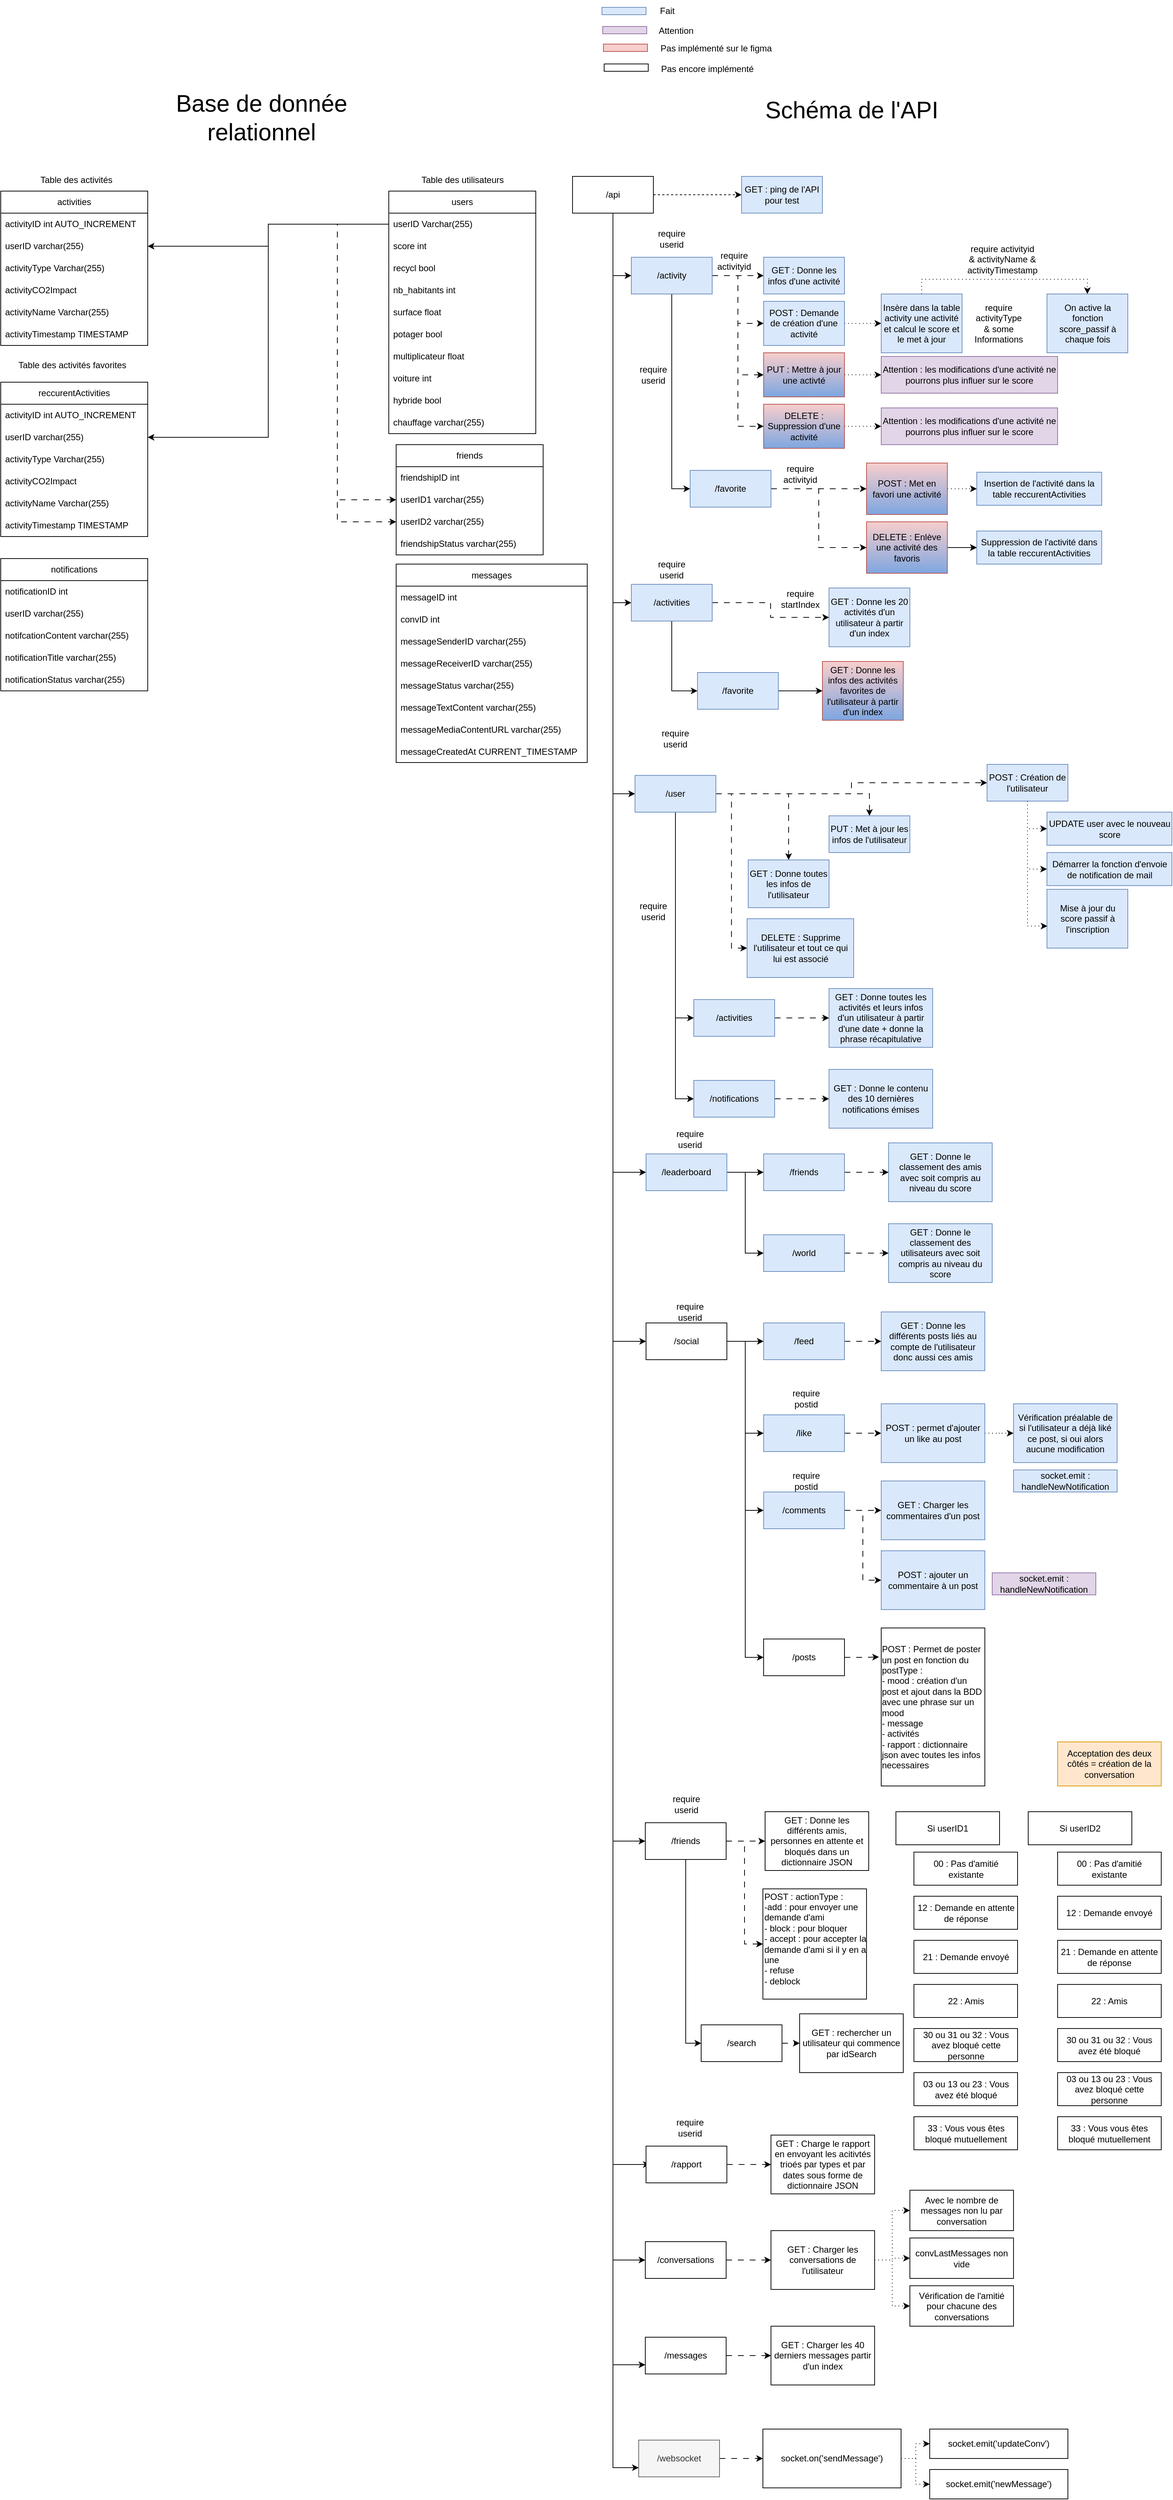 <mxfile version="24.0.7" type="github">
  <diagram name="Page-1" id="jhAAQiRTMC3WOToZxg92">
    <mxGraphModel dx="2741" dy="3328" grid="1" gridSize="10" guides="1" tooltips="1" connect="1" arrows="1" fold="1" page="1" pageScale="1" pageWidth="827" pageHeight="1169" math="0" shadow="0">
      <root>
        <mxCell id="0" />
        <mxCell id="1" parent="0" />
        <mxCell id="wuqC6jIEuIp08qezgk6B-5" style="edgeStyle=orthogonalEdgeStyle;rounded=0;orthogonalLoop=1;jettySize=auto;html=1;dashed=1;" parent="1" source="wuqC6jIEuIp08qezgk6B-3" target="wuqC6jIEuIp08qezgk6B-4" edge="1">
          <mxGeometry relative="1" as="geometry" />
        </mxCell>
        <mxCell id="wuqC6jIEuIp08qezgk6B-9" style="edgeStyle=orthogonalEdgeStyle;rounded=0;orthogonalLoop=1;jettySize=auto;html=1;entryX=0;entryY=0.5;entryDx=0;entryDy=0;" parent="1" source="wuqC6jIEuIp08qezgk6B-3" target="wuqC6jIEuIp08qezgk6B-6" edge="1">
          <mxGeometry relative="1" as="geometry" />
        </mxCell>
        <mxCell id="wuqC6jIEuIp08qezgk6B-23" style="edgeStyle=orthogonalEdgeStyle;rounded=0;orthogonalLoop=1;jettySize=auto;html=1;entryX=0;entryY=0.5;entryDx=0;entryDy=0;" parent="1" source="wuqC6jIEuIp08qezgk6B-3" target="wuqC6jIEuIp08qezgk6B-22" edge="1">
          <mxGeometry relative="1" as="geometry" />
        </mxCell>
        <mxCell id="wuqC6jIEuIp08qezgk6B-60" style="edgeStyle=orthogonalEdgeStyle;rounded=0;orthogonalLoop=1;jettySize=auto;html=1;entryX=0;entryY=0.5;entryDx=0;entryDy=0;" parent="1" source="wuqC6jIEuIp08qezgk6B-3" target="wuqC6jIEuIp08qezgk6B-59" edge="1">
          <mxGeometry relative="1" as="geometry" />
        </mxCell>
        <mxCell id="wuqC6jIEuIp08qezgk6B-85" style="edgeStyle=orthogonalEdgeStyle;rounded=0;orthogonalLoop=1;jettySize=auto;html=1;entryX=0;entryY=0.5;entryDx=0;entryDy=0;" parent="1" source="wuqC6jIEuIp08qezgk6B-3" target="wuqC6jIEuIp08qezgk6B-80" edge="1">
          <mxGeometry relative="1" as="geometry" />
        </mxCell>
        <mxCell id="wuqC6jIEuIp08qezgk6B-91" style="edgeStyle=orthogonalEdgeStyle;rounded=0;orthogonalLoop=1;jettySize=auto;html=1;entryX=0;entryY=0.5;entryDx=0;entryDy=0;" parent="1" source="wuqC6jIEuIp08qezgk6B-3" target="wuqC6jIEuIp08qezgk6B-90" edge="1">
          <mxGeometry relative="1" as="geometry" />
        </mxCell>
        <mxCell id="wuqC6jIEuIp08qezgk6B-118" style="edgeStyle=orthogonalEdgeStyle;rounded=0;orthogonalLoop=1;jettySize=auto;html=1;entryX=0;entryY=0.5;entryDx=0;entryDy=0;" parent="1" source="wuqC6jIEuIp08qezgk6B-3" target="wuqC6jIEuIp08qezgk6B-117" edge="1">
          <mxGeometry relative="1" as="geometry" />
        </mxCell>
        <mxCell id="wuqC6jIEuIp08qezgk6B-153" style="edgeStyle=orthogonalEdgeStyle;rounded=0;orthogonalLoop=1;jettySize=auto;html=1;entryX=0;entryY=0.5;entryDx=0;entryDy=0;" parent="1" edge="1">
          <mxGeometry relative="1" as="geometry">
            <mxPoint x="65" y="-1100" as="sourcePoint" />
            <mxPoint x="115" y="1555" as="targetPoint" />
            <Array as="points">
              <mxPoint x="65" y="1555" />
            </Array>
          </mxGeometry>
        </mxCell>
        <mxCell id="wuqC6jIEuIp08qezgk6B-175" style="edgeStyle=orthogonalEdgeStyle;rounded=0;orthogonalLoop=1;jettySize=auto;html=1;entryX=0;entryY=0.5;entryDx=0;entryDy=0;" parent="1" source="wuqC6jIEuIp08qezgk6B-3" target="wuqC6jIEuIp08qezgk6B-157" edge="1">
          <mxGeometry relative="1" as="geometry" />
        </mxCell>
        <mxCell id="wuqC6jIEuIp08qezgk6B-176" style="edgeStyle=orthogonalEdgeStyle;rounded=0;orthogonalLoop=1;jettySize=auto;html=1;entryX=0;entryY=0.75;entryDx=0;entryDy=0;" parent="1" source="wuqC6jIEuIp08qezgk6B-3" target="wuqC6jIEuIp08qezgk6B-160" edge="1">
          <mxGeometry relative="1" as="geometry" />
        </mxCell>
        <mxCell id="wuqC6jIEuIp08qezgk6B-177" style="edgeStyle=orthogonalEdgeStyle;rounded=0;orthogonalLoop=1;jettySize=auto;html=1;entryX=0;entryY=0.75;entryDx=0;entryDy=0;" parent="1" source="wuqC6jIEuIp08qezgk6B-3" target="wuqC6jIEuIp08qezgk6B-173" edge="1">
          <mxGeometry relative="1" as="geometry" />
        </mxCell>
        <mxCell id="wuqC6jIEuIp08qezgk6B-3" value="/api" style="html=1;whiteSpace=wrap;" parent="1" vertex="1">
          <mxGeometry x="10" y="-1150" width="110" height="50" as="geometry" />
        </mxCell>
        <mxCell id="wuqC6jIEuIp08qezgk6B-4" value="GET : ping de l&#39;API pour test" style="html=1;whiteSpace=wrap;fillColor=#dae8fc;strokeColor=#6c8ebf;" parent="1" vertex="1">
          <mxGeometry x="240" y="-1150" width="110" height="50" as="geometry" />
        </mxCell>
        <mxCell id="wuqC6jIEuIp08qezgk6B-10" style="edgeStyle=orthogonalEdgeStyle;rounded=0;orthogonalLoop=1;jettySize=auto;html=1;dashed=1;dashPattern=8 8;" parent="1" source="wuqC6jIEuIp08qezgk6B-6" target="wuqC6jIEuIp08qezgk6B-7" edge="1">
          <mxGeometry relative="1" as="geometry" />
        </mxCell>
        <mxCell id="wuqC6jIEuIp08qezgk6B-11" style="edgeStyle=orthogonalEdgeStyle;rounded=0;orthogonalLoop=1;jettySize=auto;html=1;entryX=0;entryY=0.5;entryDx=0;entryDy=0;dashed=1;dashPattern=8 8;" parent="1" source="wuqC6jIEuIp08qezgk6B-6" target="wuqC6jIEuIp08qezgk6B-8" edge="1">
          <mxGeometry relative="1" as="geometry" />
        </mxCell>
        <mxCell id="wuqC6jIEuIp08qezgk6B-14" style="edgeStyle=orthogonalEdgeStyle;rounded=0;orthogonalLoop=1;jettySize=auto;html=1;entryX=0;entryY=0.5;entryDx=0;entryDy=0;dashed=1;dashPattern=8 8;" parent="1" source="wuqC6jIEuIp08qezgk6B-6" target="wuqC6jIEuIp08qezgk6B-12" edge="1">
          <mxGeometry relative="1" as="geometry" />
        </mxCell>
        <mxCell id="wuqC6jIEuIp08qezgk6B-15" style="edgeStyle=orthogonalEdgeStyle;rounded=0;orthogonalLoop=1;jettySize=auto;html=1;entryX=0;entryY=0.5;entryDx=0;entryDy=0;dashed=1;dashPattern=8 8;" parent="1" source="wuqC6jIEuIp08qezgk6B-6" target="wuqC6jIEuIp08qezgk6B-13" edge="1">
          <mxGeometry relative="1" as="geometry" />
        </mxCell>
        <mxCell id="wuqC6jIEuIp08qezgk6B-19" style="edgeStyle=orthogonalEdgeStyle;rounded=0;orthogonalLoop=1;jettySize=auto;html=1;entryX=0;entryY=0.5;entryDx=0;entryDy=0;" parent="1" source="wuqC6jIEuIp08qezgk6B-6" target="wuqC6jIEuIp08qezgk6B-16" edge="1">
          <mxGeometry relative="1" as="geometry" />
        </mxCell>
        <mxCell id="wuqC6jIEuIp08qezgk6B-6" value="/activity" style="html=1;whiteSpace=wrap;fillColor=#dae8fc;strokeColor=#6c8ebf;" parent="1" vertex="1">
          <mxGeometry x="90" y="-1040" width="110" height="50" as="geometry" />
        </mxCell>
        <mxCell id="wuqC6jIEuIp08qezgk6B-7" value="GET : Donne les infos d&#39;une activité" style="html=1;whiteSpace=wrap;fillColor=#dae8fc;strokeColor=#6c8ebf;" parent="1" vertex="1">
          <mxGeometry x="270" y="-1040" width="110" height="50" as="geometry" />
        </mxCell>
        <mxCell id="wuqC6jIEuIp08qezgk6B-39" style="edgeStyle=orthogonalEdgeStyle;rounded=0;orthogonalLoop=1;jettySize=auto;html=1;entryX=0;entryY=0.5;entryDx=0;entryDy=0;dashed=1;dashPattern=1 4;" parent="1" source="wuqC6jIEuIp08qezgk6B-8" target="wuqC6jIEuIp08qezgk6B-38" edge="1">
          <mxGeometry relative="1" as="geometry" />
        </mxCell>
        <mxCell id="wuqC6jIEuIp08qezgk6B-8" value="POST : Demande de création d&#39;une activité" style="html=1;whiteSpace=wrap;fillColor=#dae8fc;strokeColor=#6c8ebf;" parent="1" vertex="1">
          <mxGeometry x="270" y="-980" width="110" height="60" as="geometry" />
        </mxCell>
        <mxCell id="wuqC6jIEuIp08qezgk6B-41" style="edgeStyle=orthogonalEdgeStyle;rounded=0;orthogonalLoop=1;jettySize=auto;html=1;dashed=1;dashPattern=1 4;" parent="1" source="wuqC6jIEuIp08qezgk6B-12" target="wuqC6jIEuIp08qezgk6B-40" edge="1">
          <mxGeometry relative="1" as="geometry" />
        </mxCell>
        <mxCell id="wuqC6jIEuIp08qezgk6B-12" value="PUT : Mettre à jour une activté" style="html=1;whiteSpace=wrap;fillColor=#f8cecc;strokeColor=#b85450;gradientColor=#7EA6E0;" parent="1" vertex="1">
          <mxGeometry x="270" y="-910" width="110" height="60" as="geometry" />
        </mxCell>
        <mxCell id="wuqC6jIEuIp08qezgk6B-43" style="edgeStyle=orthogonalEdgeStyle;rounded=0;orthogonalLoop=1;jettySize=auto;html=1;entryX=0;entryY=0.5;entryDx=0;entryDy=0;dashed=1;dashPattern=1 4;" parent="1" source="wuqC6jIEuIp08qezgk6B-13" target="wuqC6jIEuIp08qezgk6B-42" edge="1">
          <mxGeometry relative="1" as="geometry" />
        </mxCell>
        <mxCell id="wuqC6jIEuIp08qezgk6B-13" value="DELETE : Suppression d&#39;une activité" style="html=1;whiteSpace=wrap;fillColor=#f8cecc;strokeColor=#b85450;gradientColor=#7EA6E0;" parent="1" vertex="1">
          <mxGeometry x="270" y="-840" width="110" height="60" as="geometry" />
        </mxCell>
        <mxCell id="wuqC6jIEuIp08qezgk6B-21" style="edgeStyle=orthogonalEdgeStyle;rounded=0;orthogonalLoop=1;jettySize=auto;html=1;entryX=0;entryY=0.5;entryDx=0;entryDy=0;dashed=1;dashPattern=8 8;" parent="1" source="wuqC6jIEuIp08qezgk6B-16" target="wuqC6jIEuIp08qezgk6B-18" edge="1">
          <mxGeometry relative="1" as="geometry" />
        </mxCell>
        <mxCell id="wuqC6jIEuIp08qezgk6B-33" style="edgeStyle=orthogonalEdgeStyle;rounded=0;orthogonalLoop=1;jettySize=auto;html=1;entryX=0;entryY=0.5;entryDx=0;entryDy=0;dashed=1;dashPattern=8 8;" parent="1" source="wuqC6jIEuIp08qezgk6B-16" target="wuqC6jIEuIp08qezgk6B-32" edge="1">
          <mxGeometry relative="1" as="geometry" />
        </mxCell>
        <mxCell id="wuqC6jIEuIp08qezgk6B-16" value="/favorite" style="html=1;whiteSpace=wrap;fillColor=#dae8fc;strokeColor=#6c8ebf;" parent="1" vertex="1">
          <mxGeometry x="170" y="-750" width="110" height="50" as="geometry" />
        </mxCell>
        <mxCell id="wuqC6jIEuIp08qezgk6B-48" style="edgeStyle=orthogonalEdgeStyle;rounded=0;orthogonalLoop=1;jettySize=auto;html=1;dashed=1;dashPattern=1 4;" parent="1" source="wuqC6jIEuIp08qezgk6B-18" target="wuqC6jIEuIp08qezgk6B-45" edge="1">
          <mxGeometry relative="1" as="geometry" />
        </mxCell>
        <mxCell id="wuqC6jIEuIp08qezgk6B-18" value="POST : Met en favori une activité" style="html=1;whiteSpace=wrap;fillColor=#f8cecc;strokeColor=#b85450;gradientColor=#7EA6E0;" parent="1" vertex="1">
          <mxGeometry x="410" y="-760" width="110" height="70" as="geometry" />
        </mxCell>
        <mxCell id="wuqC6jIEuIp08qezgk6B-25" style="edgeStyle=orthogonalEdgeStyle;rounded=0;orthogonalLoop=1;jettySize=auto;html=1;dashed=1;dashPattern=8 8;" parent="1" source="wuqC6jIEuIp08qezgk6B-22" target="wuqC6jIEuIp08qezgk6B-24" edge="1">
          <mxGeometry relative="1" as="geometry" />
        </mxCell>
        <mxCell id="wuqC6jIEuIp08qezgk6B-30" style="edgeStyle=orthogonalEdgeStyle;rounded=0;orthogonalLoop=1;jettySize=auto;html=1;entryX=0;entryY=0.5;entryDx=0;entryDy=0;" parent="1" source="wuqC6jIEuIp08qezgk6B-22" target="wuqC6jIEuIp08qezgk6B-29" edge="1">
          <mxGeometry relative="1" as="geometry" />
        </mxCell>
        <mxCell id="wuqC6jIEuIp08qezgk6B-22" value="/activities" style="html=1;whiteSpace=wrap;fillColor=#dae8fc;strokeColor=#6c8ebf;" parent="1" vertex="1">
          <mxGeometry x="90" y="-595" width="110" height="50" as="geometry" />
        </mxCell>
        <mxCell id="wuqC6jIEuIp08qezgk6B-24" value="GET : Donne les 20 activités d&#39;un utilisateur à partir d&#39;un index" style="html=1;whiteSpace=wrap;fillColor=#dae8fc;strokeColor=#6c8ebf;" parent="1" vertex="1">
          <mxGeometry x="359" y="-590" width="110" height="80" as="geometry" />
        </mxCell>
        <mxCell id="wuqC6jIEuIp08qezgk6B-27" value="GET : Donne les infos des activités favorites de l&#39;utilisateur à partir d&#39;un index" style="html=1;whiteSpace=wrap;fillColor=#f8cecc;strokeColor=#b85450;gradientColor=#7EA6E0;" parent="1" vertex="1">
          <mxGeometry x="350" y="-490" width="110" height="80" as="geometry" />
        </mxCell>
        <mxCell id="wuqC6jIEuIp08qezgk6B-31" style="edgeStyle=orthogonalEdgeStyle;rounded=0;orthogonalLoop=1;jettySize=auto;html=1;" parent="1" source="wuqC6jIEuIp08qezgk6B-29" target="wuqC6jIEuIp08qezgk6B-27" edge="1">
          <mxGeometry relative="1" as="geometry" />
        </mxCell>
        <mxCell id="wuqC6jIEuIp08qezgk6B-29" value="/favorite" style="html=1;whiteSpace=wrap;fillColor=#dae8fc;strokeColor=#6c8ebf;" parent="1" vertex="1">
          <mxGeometry x="180" y="-475" width="110" height="50" as="geometry" />
        </mxCell>
        <mxCell id="wuqC6jIEuIp08qezgk6B-47" style="edgeStyle=orthogonalEdgeStyle;rounded=0;orthogonalLoop=1;jettySize=auto;html=1;" parent="1" source="wuqC6jIEuIp08qezgk6B-32" target="wuqC6jIEuIp08qezgk6B-46" edge="1">
          <mxGeometry relative="1" as="geometry" />
        </mxCell>
        <mxCell id="wuqC6jIEuIp08qezgk6B-49" value="" style="edgeStyle=orthogonalEdgeStyle;rounded=0;orthogonalLoop=1;jettySize=auto;html=1;dashed=1;dashPattern=1 4;" parent="1" source="wuqC6jIEuIp08qezgk6B-32" target="wuqC6jIEuIp08qezgk6B-46" edge="1">
          <mxGeometry relative="1" as="geometry" />
        </mxCell>
        <mxCell id="wuqC6jIEuIp08qezgk6B-32" value="DELETE : Enlève une activité des favoris" style="html=1;whiteSpace=wrap;fillColor=#f8cecc;strokeColor=#b85450;gradientColor=#7EA6E0;" parent="1" vertex="1">
          <mxGeometry x="410" y="-680" width="110" height="70" as="geometry" />
        </mxCell>
        <mxCell id="wuqC6jIEuIp08qezgk6B-34" value="require userid" style="text;html=1;align=center;verticalAlign=middle;whiteSpace=wrap;rounded=0;" parent="1" vertex="1">
          <mxGeometry x="115" y="-1080" width="60" height="30" as="geometry" />
        </mxCell>
        <mxCell id="wuqC6jIEuIp08qezgk6B-35" value="require activityid" style="text;html=1;align=center;verticalAlign=middle;whiteSpace=wrap;rounded=0;" parent="1" vertex="1">
          <mxGeometry x="200" y="-1050" width="60" height="30" as="geometry" />
        </mxCell>
        <mxCell id="wuqC6jIEuIp08qezgk6B-36" value="require userid" style="text;html=1;align=center;verticalAlign=middle;whiteSpace=wrap;rounded=0;" parent="1" vertex="1">
          <mxGeometry x="90" y="-895" width="60" height="30" as="geometry" />
        </mxCell>
        <mxCell id="CAu3BEwP2BjoOPvajsjN-2" style="edgeStyle=orthogonalEdgeStyle;rounded=0;orthogonalLoop=1;jettySize=auto;html=1;entryX=0.5;entryY=0;entryDx=0;entryDy=0;dashed=1;dashPattern=1 4;" parent="1" source="wuqC6jIEuIp08qezgk6B-38" target="CAu3BEwP2BjoOPvajsjN-1" edge="1">
          <mxGeometry relative="1" as="geometry">
            <Array as="points">
              <mxPoint x="485" y="-1010" />
              <mxPoint x="711" y="-1010" />
            </Array>
          </mxGeometry>
        </mxCell>
        <mxCell id="wuqC6jIEuIp08qezgk6B-38" value="Insère dans la table activity une activité et calcul le score et le met à jour" style="html=1;whiteSpace=wrap;fillColor=#dae8fc;strokeColor=#6c8ebf;" parent="1" vertex="1">
          <mxGeometry x="430" y="-990" width="110" height="80" as="geometry" />
        </mxCell>
        <mxCell id="wuqC6jIEuIp08qezgk6B-40" value="Attention : les modifications d&#39;une activité ne pourrons plus influer sur le score" style="html=1;whiteSpace=wrap;fillColor=#e1d5e7;strokeColor=#9673a6;" parent="1" vertex="1">
          <mxGeometry x="430" y="-905" width="240" height="50" as="geometry" />
        </mxCell>
        <mxCell id="wuqC6jIEuIp08qezgk6B-42" value="Attention : les modifications d&#39;une activité ne pourrons plus influer sur le score" style="html=1;whiteSpace=wrap;fillColor=#e1d5e7;strokeColor=#9673a6;" parent="1" vertex="1">
          <mxGeometry x="430" y="-835" width="240" height="50" as="geometry" />
        </mxCell>
        <mxCell id="wuqC6jIEuIp08qezgk6B-44" value="require activityid" style="text;html=1;align=center;verticalAlign=middle;whiteSpace=wrap;rounded=0;" parent="1" vertex="1">
          <mxGeometry x="290" y="-760" width="60" height="30" as="geometry" />
        </mxCell>
        <mxCell id="wuqC6jIEuIp08qezgk6B-45" value="Insertion de l&#39;activité dans la table reccurentActivities" style="html=1;whiteSpace=wrap;fillColor=#dae8fc;strokeColor=#6c8ebf;" parent="1" vertex="1">
          <mxGeometry x="560" y="-747.5" width="170" height="45" as="geometry" />
        </mxCell>
        <mxCell id="wuqC6jIEuIp08qezgk6B-46" value="Suppression de l&#39;activité dans la table reccurentActivities" style="html=1;whiteSpace=wrap;fillColor=#dae8fc;strokeColor=#6c8ebf;" parent="1" vertex="1">
          <mxGeometry x="560" y="-667.5" width="170" height="45" as="geometry" />
        </mxCell>
        <mxCell id="wuqC6jIEuIp08qezgk6B-50" value="require userid" style="text;html=1;align=center;verticalAlign=middle;whiteSpace=wrap;rounded=0;" parent="1" vertex="1">
          <mxGeometry x="115" y="-630" width="60" height="30" as="geometry" />
        </mxCell>
        <mxCell id="wuqC6jIEuIp08qezgk6B-64" style="edgeStyle=orthogonalEdgeStyle;rounded=0;orthogonalLoop=1;jettySize=auto;html=1;dashed=1;dashPattern=8 8;" parent="1" source="wuqC6jIEuIp08qezgk6B-59" target="wuqC6jIEuIp08qezgk6B-61" edge="1">
          <mxGeometry relative="1" as="geometry" />
        </mxCell>
        <mxCell id="wuqC6jIEuIp08qezgk6B-66" style="edgeStyle=orthogonalEdgeStyle;rounded=0;orthogonalLoop=1;jettySize=auto;html=1;entryX=0;entryY=0.5;entryDx=0;entryDy=0;dashed=1;dashPattern=8 8;" parent="1" source="wuqC6jIEuIp08qezgk6B-59" target="wuqC6jIEuIp08qezgk6B-63" edge="1">
          <mxGeometry relative="1" as="geometry" />
        </mxCell>
        <mxCell id="wuqC6jIEuIp08qezgk6B-71" style="edgeStyle=orthogonalEdgeStyle;rounded=0;orthogonalLoop=1;jettySize=auto;html=1;entryX=0;entryY=0.5;entryDx=0;entryDy=0;" parent="1" source="wuqC6jIEuIp08qezgk6B-59" target="wuqC6jIEuIp08qezgk6B-69" edge="1">
          <mxGeometry relative="1" as="geometry" />
        </mxCell>
        <mxCell id="wuqC6jIEuIp08qezgk6B-78" style="edgeStyle=orthogonalEdgeStyle;rounded=0;orthogonalLoop=1;jettySize=auto;html=1;entryX=0;entryY=0.5;entryDx=0;entryDy=0;" parent="1" source="wuqC6jIEuIp08qezgk6B-59" target="wuqC6jIEuIp08qezgk6B-76" edge="1">
          <mxGeometry relative="1" as="geometry" />
        </mxCell>
        <mxCell id="iu74Z957g5xioMOJV0q_-41" style="edgeStyle=orthogonalEdgeStyle;rounded=0;orthogonalLoop=1;jettySize=auto;html=1;entryX=0.5;entryY=0;entryDx=0;entryDy=0;dashed=1;dashPattern=8 8;" parent="1" source="wuqC6jIEuIp08qezgk6B-59" target="wuqC6jIEuIp08qezgk6B-148" edge="1">
          <mxGeometry relative="1" as="geometry" />
        </mxCell>
        <mxCell id="iu74Z957g5xioMOJV0q_-42" style="edgeStyle=orthogonalEdgeStyle;rounded=0;orthogonalLoop=1;jettySize=auto;html=1;entryX=0;entryY=0.5;entryDx=0;entryDy=0;dashed=1;dashPattern=8 8;" parent="1" source="wuqC6jIEuIp08qezgk6B-59" target="wuqC6jIEuIp08qezgk6B-169" edge="1">
          <mxGeometry relative="1" as="geometry" />
        </mxCell>
        <mxCell id="wuqC6jIEuIp08qezgk6B-59" value="/user" style="html=1;whiteSpace=wrap;fillColor=#dae8fc;strokeColor=#6c8ebf;" parent="1" vertex="1">
          <mxGeometry x="95" y="-335" width="110" height="50" as="geometry" />
        </mxCell>
        <mxCell id="wuqC6jIEuIp08qezgk6B-61" value="GET : Donne toutes les infos de l&#39;utilisateur" style="html=1;whiteSpace=wrap;fillColor=#dae8fc;strokeColor=#6c8ebf;" parent="1" vertex="1">
          <mxGeometry x="249" y="-220" width="110" height="65" as="geometry" />
        </mxCell>
        <mxCell id="wuqC6jIEuIp08qezgk6B-63" value="DELETE : Supprime l&#39;utilisateur et tout ce qui lui est associé" style="html=1;whiteSpace=wrap;fillColor=#dae8fc;strokeColor=#6c8ebf;" parent="1" vertex="1">
          <mxGeometry x="247.5" y="-140" width="145" height="80" as="geometry" />
        </mxCell>
        <mxCell id="wuqC6jIEuIp08qezgk6B-72" style="edgeStyle=orthogonalEdgeStyle;rounded=0;orthogonalLoop=1;jettySize=auto;html=1;dashed=1;dashPattern=8 8;" parent="1" source="wuqC6jIEuIp08qezgk6B-69" target="wuqC6jIEuIp08qezgk6B-70" edge="1">
          <mxGeometry relative="1" as="geometry" />
        </mxCell>
        <mxCell id="wuqC6jIEuIp08qezgk6B-69" value="/activities" style="html=1;whiteSpace=wrap;fillColor=#dae8fc;strokeColor=#6c8ebf;" parent="1" vertex="1">
          <mxGeometry x="175" y="-30" width="110" height="50" as="geometry" />
        </mxCell>
        <mxCell id="wuqC6jIEuIp08qezgk6B-70" value="GET : Donne toutes les activités et leurs infos d&#39;un utilisateur à partir d&#39;une date + donne la phrase récapitulative" style="html=1;whiteSpace=wrap;fillColor=#dae8fc;strokeColor=#6c8ebf;" parent="1" vertex="1">
          <mxGeometry x="359" y="-45" width="141" height="80" as="geometry" />
        </mxCell>
        <mxCell id="wuqC6jIEuIp08qezgk6B-74" value="require userid" style="text;html=1;align=center;verticalAlign=middle;whiteSpace=wrap;rounded=0;" parent="1" vertex="1">
          <mxGeometry x="120" y="-400" width="60" height="30" as="geometry" />
        </mxCell>
        <mxCell id="wuqC6jIEuIp08qezgk6B-75" value="require userid" style="text;html=1;align=center;verticalAlign=middle;whiteSpace=wrap;rounded=0;" parent="1" vertex="1">
          <mxGeometry x="90" y="-165" width="60" height="30" as="geometry" />
        </mxCell>
        <mxCell id="wuqC6jIEuIp08qezgk6B-79" style="edgeStyle=orthogonalEdgeStyle;rounded=0;orthogonalLoop=1;jettySize=auto;html=1;dashed=1;dashPattern=8 8;" parent="1" source="wuqC6jIEuIp08qezgk6B-76" target="wuqC6jIEuIp08qezgk6B-77" edge="1">
          <mxGeometry relative="1" as="geometry" />
        </mxCell>
        <mxCell id="wuqC6jIEuIp08qezgk6B-76" value="/notifications" style="html=1;whiteSpace=wrap;fillColor=#dae8fc;strokeColor=#6c8ebf;" parent="1" vertex="1">
          <mxGeometry x="175" y="80" width="110" height="50" as="geometry" />
        </mxCell>
        <mxCell id="wuqC6jIEuIp08qezgk6B-77" value="GET : Donne le contenu des 10 dernières notifications émises" style="html=1;whiteSpace=wrap;fillColor=#dae8fc;strokeColor=#6c8ebf;" parent="1" vertex="1">
          <mxGeometry x="359" y="65" width="141" height="80" as="geometry" />
        </mxCell>
        <mxCell id="wuqC6jIEuIp08qezgk6B-86" style="edgeStyle=orthogonalEdgeStyle;rounded=0;orthogonalLoop=1;jettySize=auto;html=1;entryX=0;entryY=0.5;entryDx=0;entryDy=0;" parent="1" source="wuqC6jIEuIp08qezgk6B-80" target="wuqC6jIEuIp08qezgk6B-82" edge="1">
          <mxGeometry relative="1" as="geometry" />
        </mxCell>
        <mxCell id="wuqC6jIEuIp08qezgk6B-87" style="edgeStyle=orthogonalEdgeStyle;rounded=0;orthogonalLoop=1;jettySize=auto;html=1;entryX=0;entryY=0.5;entryDx=0;entryDy=0;" parent="1" source="wuqC6jIEuIp08qezgk6B-80" target="wuqC6jIEuIp08qezgk6B-84" edge="1">
          <mxGeometry relative="1" as="geometry" />
        </mxCell>
        <mxCell id="wuqC6jIEuIp08qezgk6B-80" value="/leaderboard" style="html=1;whiteSpace=wrap;fillColor=#dae8fc;strokeColor=#6c8ebf;" parent="1" vertex="1">
          <mxGeometry x="110" y="180" width="110" height="50" as="geometry" />
        </mxCell>
        <mxCell id="wuqC6jIEuIp08qezgk6B-81" value="GET : Donne le classement des amis avec soit compris au niveau du score" style="html=1;whiteSpace=wrap;fillColor=#dae8fc;strokeColor=#6c8ebf;" parent="1" vertex="1">
          <mxGeometry x="440" y="165" width="141" height="80" as="geometry" />
        </mxCell>
        <mxCell id="wuqC6jIEuIp08qezgk6B-88" style="edgeStyle=orthogonalEdgeStyle;rounded=0;orthogonalLoop=1;jettySize=auto;html=1;dashed=1;dashPattern=8 8;" parent="1" source="wuqC6jIEuIp08qezgk6B-82" target="wuqC6jIEuIp08qezgk6B-81" edge="1">
          <mxGeometry relative="1" as="geometry" />
        </mxCell>
        <mxCell id="wuqC6jIEuIp08qezgk6B-82" value="/friends" style="html=1;whiteSpace=wrap;fillColor=#dae8fc;strokeColor=#6c8ebf;" parent="1" vertex="1">
          <mxGeometry x="270" y="180" width="110" height="50" as="geometry" />
        </mxCell>
        <mxCell id="wuqC6jIEuIp08qezgk6B-83" value="GET : Donne le classement des utilisateurs avec soit compris au niveau du score" style="html=1;whiteSpace=wrap;fillColor=#dae8fc;strokeColor=#6c8ebf;" parent="1" vertex="1">
          <mxGeometry x="440" y="275" width="141" height="80" as="geometry" />
        </mxCell>
        <mxCell id="wuqC6jIEuIp08qezgk6B-89" style="edgeStyle=orthogonalEdgeStyle;rounded=0;orthogonalLoop=1;jettySize=auto;html=1;dashed=1;dashPattern=8 8;" parent="1" source="wuqC6jIEuIp08qezgk6B-84" target="wuqC6jIEuIp08qezgk6B-83" edge="1">
          <mxGeometry relative="1" as="geometry" />
        </mxCell>
        <mxCell id="wuqC6jIEuIp08qezgk6B-84" value="/world" style="html=1;whiteSpace=wrap;fillColor=#dae8fc;strokeColor=#6c8ebf;" parent="1" vertex="1">
          <mxGeometry x="270" y="290" width="110" height="50" as="geometry" />
        </mxCell>
        <mxCell id="wuqC6jIEuIp08qezgk6B-100" style="edgeStyle=orthogonalEdgeStyle;rounded=0;orthogonalLoop=1;jettySize=auto;html=1;entryX=0;entryY=0.5;entryDx=0;entryDy=0;" parent="1" source="wuqC6jIEuIp08qezgk6B-90" target="wuqC6jIEuIp08qezgk6B-92" edge="1">
          <mxGeometry relative="1" as="geometry" />
        </mxCell>
        <mxCell id="wuqC6jIEuIp08qezgk6B-101" style="edgeStyle=orthogonalEdgeStyle;rounded=0;orthogonalLoop=1;jettySize=auto;html=1;entryX=0;entryY=0.5;entryDx=0;entryDy=0;" parent="1" source="wuqC6jIEuIp08qezgk6B-90" target="wuqC6jIEuIp08qezgk6B-94" edge="1">
          <mxGeometry relative="1" as="geometry" />
        </mxCell>
        <mxCell id="wuqC6jIEuIp08qezgk6B-109" style="edgeStyle=orthogonalEdgeStyle;rounded=0;orthogonalLoop=1;jettySize=auto;html=1;entryX=0;entryY=0.5;entryDx=0;entryDy=0;" parent="1" source="wuqC6jIEuIp08qezgk6B-90" target="wuqC6jIEuIp08qezgk6B-105" edge="1">
          <mxGeometry relative="1" as="geometry" />
        </mxCell>
        <mxCell id="wuqC6jIEuIp08qezgk6B-115" style="edgeStyle=orthogonalEdgeStyle;rounded=0;orthogonalLoop=1;jettySize=auto;html=1;entryX=0;entryY=0.5;entryDx=0;entryDy=0;" parent="1" source="wuqC6jIEuIp08qezgk6B-90" target="wuqC6jIEuIp08qezgk6B-113" edge="1">
          <mxGeometry relative="1" as="geometry" />
        </mxCell>
        <mxCell id="wuqC6jIEuIp08qezgk6B-90" value="/social" style="html=1;whiteSpace=wrap;" parent="1" vertex="1">
          <mxGeometry x="110" y="410" width="110" height="50" as="geometry" />
        </mxCell>
        <mxCell id="wuqC6jIEuIp08qezgk6B-102" style="edgeStyle=orthogonalEdgeStyle;rounded=0;orthogonalLoop=1;jettySize=auto;html=1;dashed=1;dashPattern=8 8;" parent="1" source="wuqC6jIEuIp08qezgk6B-92" target="wuqC6jIEuIp08qezgk6B-93" edge="1">
          <mxGeometry relative="1" as="geometry" />
        </mxCell>
        <mxCell id="wuqC6jIEuIp08qezgk6B-92" value="/feed" style="html=1;whiteSpace=wrap;fillColor=#dae8fc;strokeColor=#6c8ebf;" parent="1" vertex="1">
          <mxGeometry x="270" y="410" width="110" height="50" as="geometry" />
        </mxCell>
        <mxCell id="wuqC6jIEuIp08qezgk6B-93" value="GET : Donne les différents posts liés au compte de l&#39;utilisateur donc aussi ces amis" style="html=1;whiteSpace=wrap;fillColor=#dae8fc;strokeColor=#6c8ebf;" parent="1" vertex="1">
          <mxGeometry x="430" y="395" width="141" height="80" as="geometry" />
        </mxCell>
        <mxCell id="wuqC6jIEuIp08qezgk6B-103" style="edgeStyle=orthogonalEdgeStyle;rounded=0;orthogonalLoop=1;jettySize=auto;html=1;entryX=0;entryY=0.5;entryDx=0;entryDy=0;dashed=1;dashPattern=8 8;" parent="1" source="wuqC6jIEuIp08qezgk6B-94" target="wuqC6jIEuIp08qezgk6B-95" edge="1">
          <mxGeometry relative="1" as="geometry" />
        </mxCell>
        <mxCell id="wuqC6jIEuIp08qezgk6B-94" value="/like" style="html=1;whiteSpace=wrap;fillColor=#dae8fc;strokeColor=#6c8ebf;" parent="1" vertex="1">
          <mxGeometry x="270" y="535" width="110" height="50" as="geometry" />
        </mxCell>
        <mxCell id="wuqC6jIEuIp08qezgk6B-104" style="edgeStyle=orthogonalEdgeStyle;rounded=0;orthogonalLoop=1;jettySize=auto;html=1;dashed=1;dashPattern=1 4;" parent="1" source="wuqC6jIEuIp08qezgk6B-95" target="wuqC6jIEuIp08qezgk6B-96" edge="1">
          <mxGeometry relative="1" as="geometry" />
        </mxCell>
        <mxCell id="wuqC6jIEuIp08qezgk6B-95" value="POST : permet d&#39;ajouter un like au post" style="html=1;whiteSpace=wrap;fillColor=#dae8fc;strokeColor=#6c8ebf;" parent="1" vertex="1">
          <mxGeometry x="430" y="520" width="141" height="80" as="geometry" />
        </mxCell>
        <mxCell id="wuqC6jIEuIp08qezgk6B-96" value="Vérification préalable de si l&#39;utilisateur a déjà liké ce post, si oui alors aucune modification" style="html=1;whiteSpace=wrap;fillColor=#dae8fc;strokeColor=#6c8ebf;" parent="1" vertex="1">
          <mxGeometry x="610" y="520" width="141" height="80" as="geometry" />
        </mxCell>
        <mxCell id="wuqC6jIEuIp08qezgk6B-97" value="require userid" style="text;html=1;align=center;verticalAlign=middle;whiteSpace=wrap;rounded=0;" parent="1" vertex="1">
          <mxGeometry x="140" y="145" width="60" height="30" as="geometry" />
        </mxCell>
        <mxCell id="wuqC6jIEuIp08qezgk6B-99" value="require userid" style="text;html=1;align=center;verticalAlign=middle;whiteSpace=wrap;rounded=0;" parent="1" vertex="1">
          <mxGeometry x="140" y="380" width="60" height="30" as="geometry" />
        </mxCell>
        <mxCell id="wuqC6jIEuIp08qezgk6B-110" style="edgeStyle=orthogonalEdgeStyle;rounded=0;orthogonalLoop=1;jettySize=auto;html=1;dashed=1;dashPattern=8 8;" parent="1" source="wuqC6jIEuIp08qezgk6B-105" target="wuqC6jIEuIp08qezgk6B-107" edge="1">
          <mxGeometry relative="1" as="geometry" />
        </mxCell>
        <mxCell id="wuqC6jIEuIp08qezgk6B-111" style="edgeStyle=orthogonalEdgeStyle;rounded=0;orthogonalLoop=1;jettySize=auto;html=1;entryX=0;entryY=0.5;entryDx=0;entryDy=0;dashed=1;dashPattern=8 8;" parent="1" source="wuqC6jIEuIp08qezgk6B-105" target="wuqC6jIEuIp08qezgk6B-108" edge="1">
          <mxGeometry relative="1" as="geometry" />
        </mxCell>
        <mxCell id="wuqC6jIEuIp08qezgk6B-105" value="/comments" style="html=1;whiteSpace=wrap;fillColor=#dae8fc;strokeColor=#6c8ebf;" parent="1" vertex="1">
          <mxGeometry x="270" y="640" width="110" height="50" as="geometry" />
        </mxCell>
        <mxCell id="wuqC6jIEuIp08qezgk6B-106" value="require postid" style="text;html=1;align=center;verticalAlign=middle;whiteSpace=wrap;rounded=0;" parent="1" vertex="1">
          <mxGeometry x="298" y="498" width="60" height="30" as="geometry" />
        </mxCell>
        <mxCell id="wuqC6jIEuIp08qezgk6B-107" value="GET : Charger les commentaires d&#39;un post" style="html=1;whiteSpace=wrap;fillColor=#dae8fc;strokeColor=#6c8ebf;" parent="1" vertex="1">
          <mxGeometry x="430" y="625" width="141" height="80" as="geometry" />
        </mxCell>
        <mxCell id="wuqC6jIEuIp08qezgk6B-108" value="POST : ajouter un commentaire à un post" style="html=1;whiteSpace=wrap;fillColor=#dae8fc;strokeColor=#6c8ebf;" parent="1" vertex="1">
          <mxGeometry x="430" y="720" width="141" height="80" as="geometry" />
        </mxCell>
        <mxCell id="wuqC6jIEuIp08qezgk6B-112" value="require postid" style="text;html=1;align=center;verticalAlign=middle;whiteSpace=wrap;rounded=0;" parent="1" vertex="1">
          <mxGeometry x="298" y="610" width="60" height="30" as="geometry" />
        </mxCell>
        <mxCell id="wuqC6jIEuIp08qezgk6B-113" value="/posts" style="html=1;whiteSpace=wrap;" parent="1" vertex="1">
          <mxGeometry x="270" y="840" width="110" height="50" as="geometry" />
        </mxCell>
        <mxCell id="wuqC6jIEuIp08qezgk6B-114" value="&lt;div align=&quot;left&quot;&gt;POST : Permet de poster un post en fonction du postType : &lt;br&gt;- mood : création d&#39;un post et ajout dans la BDD avec une phrase sur un mood&lt;br&gt;- message&lt;br&gt;- activités&lt;br&gt;- rapport : dictionnaire json avec toutes les infos necessaires&lt;br&gt;&lt;/div&gt;" style="html=1;whiteSpace=wrap;" parent="1" vertex="1">
          <mxGeometry x="430" y="825" width="141" height="215" as="geometry" />
        </mxCell>
        <mxCell id="wuqC6jIEuIp08qezgk6B-116" style="edgeStyle=orthogonalEdgeStyle;rounded=0;orthogonalLoop=1;jettySize=auto;html=1;entryX=-0.022;entryY=0.184;entryDx=0;entryDy=0;entryPerimeter=0;dashed=1;dashPattern=8 8;" parent="1" source="wuqC6jIEuIp08qezgk6B-113" target="wuqC6jIEuIp08qezgk6B-114" edge="1">
          <mxGeometry relative="1" as="geometry" />
        </mxCell>
        <mxCell id="wuqC6jIEuIp08qezgk6B-121" style="edgeStyle=orthogonalEdgeStyle;rounded=0;orthogonalLoop=1;jettySize=auto;html=1;dashed=1;dashPattern=8 8;" parent="1" source="wuqC6jIEuIp08qezgk6B-117" target="wuqC6jIEuIp08qezgk6B-119" edge="1">
          <mxGeometry relative="1" as="geometry" />
        </mxCell>
        <mxCell id="wuqC6jIEuIp08qezgk6B-143" style="edgeStyle=orthogonalEdgeStyle;rounded=0;orthogonalLoop=1;jettySize=auto;html=1;entryX=0;entryY=0.5;entryDx=0;entryDy=0;dashed=1;dashPattern=8 8;" parent="1" source="wuqC6jIEuIp08qezgk6B-117" target="wuqC6jIEuIp08qezgk6B-142" edge="1">
          <mxGeometry relative="1" as="geometry" />
        </mxCell>
        <mxCell id="wuqC6jIEuIp08qezgk6B-146" style="edgeStyle=orthogonalEdgeStyle;rounded=0;orthogonalLoop=1;jettySize=auto;html=1;entryX=0;entryY=0.5;entryDx=0;entryDy=0;" parent="1" source="wuqC6jIEuIp08qezgk6B-117" target="wuqC6jIEuIp08qezgk6B-144" edge="1">
          <mxGeometry relative="1" as="geometry" />
        </mxCell>
        <mxCell id="wuqC6jIEuIp08qezgk6B-117" value="/friends" style="html=1;whiteSpace=wrap;" parent="1" vertex="1">
          <mxGeometry x="109" y="1090" width="110" height="50" as="geometry" />
        </mxCell>
        <mxCell id="wuqC6jIEuIp08qezgk6B-119" value="GET : Donne les différents amis, personnes en attente et bloqués dans un dictionnaire JSON" style="html=1;whiteSpace=wrap;" parent="1" vertex="1">
          <mxGeometry x="272" y="1075" width="141" height="80" as="geometry" />
        </mxCell>
        <mxCell id="wuqC6jIEuIp08qezgk6B-120" value="require userid" style="text;html=1;align=center;verticalAlign=middle;whiteSpace=wrap;rounded=0;" parent="1" vertex="1">
          <mxGeometry x="135" y="1050" width="60" height="30" as="geometry" />
        </mxCell>
        <mxCell id="wuqC6jIEuIp08qezgk6B-122" value="00 : Pas d&#39;amitié existante" style="html=1;whiteSpace=wrap;" parent="1" vertex="1">
          <mxGeometry x="474.5" y="1130" width="141" height="45" as="geometry" />
        </mxCell>
        <mxCell id="wuqC6jIEuIp08qezgk6B-125" value="22 : Amis" style="html=1;whiteSpace=wrap;" parent="1" vertex="1">
          <mxGeometry x="474.5" y="1310" width="141" height="45" as="geometry" />
        </mxCell>
        <mxCell id="wuqC6jIEuIp08qezgk6B-127" value="Si userID1" style="html=1;whiteSpace=wrap;" parent="1" vertex="1">
          <mxGeometry x="450" y="1075" width="141" height="45" as="geometry" />
        </mxCell>
        <mxCell id="wuqC6jIEuIp08qezgk6B-128" value="12 : Demande en attente de réponse" style="html=1;whiteSpace=wrap;" parent="1" vertex="1">
          <mxGeometry x="474.5" y="1190" width="141" height="45" as="geometry" />
        </mxCell>
        <mxCell id="wuqC6jIEuIp08qezgk6B-129" value="21 : Demande envoyé" style="html=1;whiteSpace=wrap;" parent="1" vertex="1">
          <mxGeometry x="474.5" y="1250" width="141" height="45" as="geometry" />
        </mxCell>
        <mxCell id="wuqC6jIEuIp08qezgk6B-130" value="30 ou 31 ou 32 : Vous avez bloqué cette personne" style="html=1;whiteSpace=wrap;" parent="1" vertex="1">
          <mxGeometry x="474.5" y="1370" width="141" height="45" as="geometry" />
        </mxCell>
        <mxCell id="wuqC6jIEuIp08qezgk6B-131" value="03 ou 13 ou 23 : Vous avez été bloqué" style="html=1;whiteSpace=wrap;" parent="1" vertex="1">
          <mxGeometry x="474.5" y="1430" width="141" height="45" as="geometry" />
        </mxCell>
        <mxCell id="wuqC6jIEuIp08qezgk6B-132" value="33 : Vous vous êtes bloqué mutuellement" style="html=1;whiteSpace=wrap;" parent="1" vertex="1">
          <mxGeometry x="474.5" y="1490" width="141" height="45" as="geometry" />
        </mxCell>
        <mxCell id="wuqC6jIEuIp08qezgk6B-133" value="Si userID2" style="html=1;whiteSpace=wrap;" parent="1" vertex="1">
          <mxGeometry x="630" y="1075" width="141" height="45" as="geometry" />
        </mxCell>
        <mxCell id="wuqC6jIEuIp08qezgk6B-134" value="00 : Pas d&#39;amitié existante" style="html=1;whiteSpace=wrap;" parent="1" vertex="1">
          <mxGeometry x="670" y="1130" width="141" height="45" as="geometry" />
        </mxCell>
        <mxCell id="wuqC6jIEuIp08qezgk6B-135" value="22 : Amis" style="html=1;whiteSpace=wrap;" parent="1" vertex="1">
          <mxGeometry x="670" y="1310" width="141" height="45" as="geometry" />
        </mxCell>
        <mxCell id="wuqC6jIEuIp08qezgk6B-136" value="12 : Demande envoyé" style="html=1;whiteSpace=wrap;" parent="1" vertex="1">
          <mxGeometry x="670" y="1190" width="141" height="45" as="geometry" />
        </mxCell>
        <mxCell id="wuqC6jIEuIp08qezgk6B-137" value="21 : Demande en attente de réponse" style="html=1;whiteSpace=wrap;" parent="1" vertex="1">
          <mxGeometry x="670" y="1250" width="141" height="45" as="geometry" />
        </mxCell>
        <mxCell id="wuqC6jIEuIp08qezgk6B-138" value="30 ou 31 ou 32 : Vous avez été bloqué" style="html=1;whiteSpace=wrap;" parent="1" vertex="1">
          <mxGeometry x="670" y="1370" width="141" height="45" as="geometry" />
        </mxCell>
        <mxCell id="wuqC6jIEuIp08qezgk6B-139" value="03 ou 13 ou 23 : Vous avez bloqué cette personne" style="html=1;whiteSpace=wrap;" parent="1" vertex="1">
          <mxGeometry x="670" y="1430" width="141" height="45" as="geometry" />
        </mxCell>
        <mxCell id="wuqC6jIEuIp08qezgk6B-140" value="33 : Vous vous êtes bloqué mutuellement" style="html=1;whiteSpace=wrap;" parent="1" vertex="1">
          <mxGeometry x="670" y="1490" width="141" height="45" as="geometry" />
        </mxCell>
        <mxCell id="wuqC6jIEuIp08qezgk6B-142" value="&lt;div align=&quot;left&quot;&gt;POST : actionType : &lt;br&gt;&lt;/div&gt;&lt;div align=&quot;left&quot;&gt;-add : pour envoyer une demande d&#39;ami&lt;/div&gt;&lt;div align=&quot;left&quot;&gt;- block : pour bloquer&lt;/div&gt;&lt;div align=&quot;left&quot;&gt;- accept : pour accepter la demande d&#39;ami si il y en a une &lt;br&gt;&lt;/div&gt;&lt;div align=&quot;left&quot;&gt;- refuse&lt;/div&gt;&lt;div align=&quot;left&quot;&gt;- deblock&lt;br&gt;&lt;/div&gt;&lt;div align=&quot;left&quot;&gt;&lt;br&gt;&lt;/div&gt;" style="html=1;whiteSpace=wrap;align=left;" parent="1" vertex="1">
          <mxGeometry x="269" y="1180" width="141" height="150" as="geometry" />
        </mxCell>
        <mxCell id="wuqC6jIEuIp08qezgk6B-147" style="edgeStyle=orthogonalEdgeStyle;rounded=0;orthogonalLoop=1;jettySize=auto;html=1;entryX=0;entryY=0.5;entryDx=0;entryDy=0;dashed=1;dashPattern=8 8;" parent="1" source="wuqC6jIEuIp08qezgk6B-144" target="wuqC6jIEuIp08qezgk6B-145" edge="1">
          <mxGeometry relative="1" as="geometry" />
        </mxCell>
        <mxCell id="wuqC6jIEuIp08qezgk6B-144" value="/search" style="html=1;whiteSpace=wrap;" parent="1" vertex="1">
          <mxGeometry x="185" y="1365" width="110" height="50" as="geometry" />
        </mxCell>
        <mxCell id="wuqC6jIEuIp08qezgk6B-145" value="GET : rechercher un utilisateur qui commence par idSearch" style="html=1;whiteSpace=wrap;" parent="1" vertex="1">
          <mxGeometry x="319" y="1350" width="141" height="80" as="geometry" />
        </mxCell>
        <mxCell id="wuqC6jIEuIp08qezgk6B-148" value="PUT : Met à jour les infos de l&#39;utilisateur" style="html=1;whiteSpace=wrap;fillColor=#dae8fc;strokeColor=#6c8ebf;" parent="1" vertex="1">
          <mxGeometry x="359" y="-280" width="110" height="50" as="geometry" />
        </mxCell>
        <mxCell id="wuqC6jIEuIp08qezgk6B-154" style="edgeStyle=orthogonalEdgeStyle;rounded=0;orthogonalLoop=1;jettySize=auto;html=1;entryX=0;entryY=0.5;entryDx=0;entryDy=0;dashed=1;dashPattern=8 8;" parent="1" source="wuqC6jIEuIp08qezgk6B-150" target="wuqC6jIEuIp08qezgk6B-151" edge="1">
          <mxGeometry relative="1" as="geometry" />
        </mxCell>
        <mxCell id="wuqC6jIEuIp08qezgk6B-150" value="/rapport" style="html=1;whiteSpace=wrap;" parent="1" vertex="1">
          <mxGeometry x="110" y="1530" width="110" height="50" as="geometry" />
        </mxCell>
        <mxCell id="wuqC6jIEuIp08qezgk6B-151" value="GET : Charge le rapport en envoyant les acitivtés trioés par types et par dates sous forme de dictionnaire JSON" style="html=1;whiteSpace=wrap;" parent="1" vertex="1">
          <mxGeometry x="280" y="1515" width="141" height="80" as="geometry" />
        </mxCell>
        <mxCell id="wuqC6jIEuIp08qezgk6B-155" value="require userid" style="text;html=1;align=center;verticalAlign=middle;whiteSpace=wrap;rounded=0;" parent="1" vertex="1">
          <mxGeometry x="140" y="1490" width="60" height="30" as="geometry" />
        </mxCell>
        <mxCell id="wuqC6jIEuIp08qezgk6B-156" value="Acceptation des deux côtés = création de la conversation" style="html=1;whiteSpace=wrap;fillColor=#ffe6cc;strokeColor=#d79b00;" parent="1" vertex="1">
          <mxGeometry x="670" y="980" width="141" height="60" as="geometry" />
        </mxCell>
        <mxCell id="wuqC6jIEuIp08qezgk6B-178" style="edgeStyle=orthogonalEdgeStyle;rounded=0;orthogonalLoop=1;jettySize=auto;html=1;dashed=1;dashPattern=8 8;" parent="1" source="wuqC6jIEuIp08qezgk6B-157" target="wuqC6jIEuIp08qezgk6B-158" edge="1">
          <mxGeometry relative="1" as="geometry" />
        </mxCell>
        <mxCell id="wuqC6jIEuIp08qezgk6B-157" value="/conversations" style="html=1;whiteSpace=wrap;" parent="1" vertex="1">
          <mxGeometry x="109" y="1660" width="110" height="50" as="geometry" />
        </mxCell>
        <mxCell id="wuqC6jIEuIp08qezgk6B-180" style="edgeStyle=orthogonalEdgeStyle;rounded=0;orthogonalLoop=1;jettySize=auto;html=1;dashed=1;dashPattern=1 4;" parent="1" source="wuqC6jIEuIp08qezgk6B-158" target="wuqC6jIEuIp08qezgk6B-159" edge="1">
          <mxGeometry relative="1" as="geometry" />
        </mxCell>
        <mxCell id="wuqC6jIEuIp08qezgk6B-184" style="edgeStyle=orthogonalEdgeStyle;rounded=0;orthogonalLoop=1;jettySize=auto;html=1;entryX=0;entryY=0.5;entryDx=0;entryDy=0;dashed=1;dashPattern=1 4;" parent="1" source="wuqC6jIEuIp08qezgk6B-158" target="wuqC6jIEuIp08qezgk6B-182" edge="1">
          <mxGeometry relative="1" as="geometry" />
        </mxCell>
        <mxCell id="wuqC6jIEuIp08qezgk6B-185" style="edgeStyle=orthogonalEdgeStyle;rounded=0;orthogonalLoop=1;jettySize=auto;html=1;entryX=0;entryY=0.5;entryDx=0;entryDy=0;dashed=1;dashPattern=1 4;" parent="1" source="wuqC6jIEuIp08qezgk6B-158" target="wuqC6jIEuIp08qezgk6B-161" edge="1">
          <mxGeometry relative="1" as="geometry" />
        </mxCell>
        <mxCell id="wuqC6jIEuIp08qezgk6B-158" value="GET : Charger les conversations de l&#39;utilisateur" style="html=1;whiteSpace=wrap;" parent="1" vertex="1">
          <mxGeometry x="280" y="1645" width="141" height="80" as="geometry" />
        </mxCell>
        <mxCell id="wuqC6jIEuIp08qezgk6B-159" value="Avec le nombre de messages non lu par conversation" style="html=1;whiteSpace=wrap;" parent="1" vertex="1">
          <mxGeometry x="469" y="1590" width="141" height="55" as="geometry" />
        </mxCell>
        <mxCell id="wuqC6jIEuIp08qezgk6B-179" style="edgeStyle=orthogonalEdgeStyle;rounded=0;orthogonalLoop=1;jettySize=auto;html=1;entryX=0;entryY=0.5;entryDx=0;entryDy=0;dashed=1;dashPattern=8 8;" parent="1" source="wuqC6jIEuIp08qezgk6B-160" target="wuqC6jIEuIp08qezgk6B-162" edge="1">
          <mxGeometry relative="1" as="geometry" />
        </mxCell>
        <mxCell id="wuqC6jIEuIp08qezgk6B-160" value="/messages" style="html=1;whiteSpace=wrap;" parent="1" vertex="1">
          <mxGeometry x="109" y="1790" width="110" height="50" as="geometry" />
        </mxCell>
        <mxCell id="wuqC6jIEuIp08qezgk6B-161" value="Vérification de l&#39;amitié pour chacune des conversations" style="html=1;whiteSpace=wrap;" parent="1" vertex="1">
          <mxGeometry x="469" y="1720" width="141" height="55" as="geometry" />
        </mxCell>
        <mxCell id="wuqC6jIEuIp08qezgk6B-162" value="GET : Charger les 40 derniers messages partir d&#39;un index " style="html=1;whiteSpace=wrap;" parent="1" vertex="1">
          <mxGeometry x="280" y="1775" width="141" height="80" as="geometry" />
        </mxCell>
        <mxCell id="wuqC6jIEuIp08qezgk6B-163" value="Démarrer la fonction d&#39;envoie de notification de mail" style="html=1;whiteSpace=wrap;fillColor=#dae8fc;strokeColor=#6c8ebf;" parent="1" vertex="1">
          <mxGeometry x="655.5" y="-230" width="170" height="45" as="geometry" />
        </mxCell>
        <mxCell id="wuqC6jIEuIp08qezgk6B-166" value="require activityType &amp;amp; some Informations" style="text;html=1;align=center;verticalAlign=middle;whiteSpace=wrap;rounded=0;" parent="1" vertex="1">
          <mxGeometry x="560" y="-965" width="60" height="30" as="geometry" />
        </mxCell>
        <mxCell id="iu74Z957g5xioMOJV0q_-43" style="edgeStyle=orthogonalEdgeStyle;rounded=0;orthogonalLoop=1;jettySize=auto;html=1;entryX=0;entryY=0.5;entryDx=0;entryDy=0;dashed=1;dashPattern=1 4;" parent="1" source="wuqC6jIEuIp08qezgk6B-169" target="iu74Z957g5xioMOJV0q_-39" edge="1">
          <mxGeometry relative="1" as="geometry" />
        </mxCell>
        <mxCell id="iu74Z957g5xioMOJV0q_-44" style="edgeStyle=orthogonalEdgeStyle;rounded=0;orthogonalLoop=1;jettySize=auto;html=1;entryX=0;entryY=0.5;entryDx=0;entryDy=0;dashed=1;dashPattern=1 4;" parent="1" source="wuqC6jIEuIp08qezgk6B-169" target="wuqC6jIEuIp08qezgk6B-163" edge="1">
          <mxGeometry relative="1" as="geometry" />
        </mxCell>
        <mxCell id="wuqC6jIEuIp08qezgk6B-169" value="POST : Création de l&#39;utilisateur" style="html=1;whiteSpace=wrap;fillColor=#dae8fc;strokeColor=#6c8ebf;" parent="1" vertex="1">
          <mxGeometry x="574" y="-350" width="110" height="50" as="geometry" />
        </mxCell>
        <mxCell id="wuqC6jIEuIp08qezgk6B-190" style="edgeStyle=orthogonalEdgeStyle;rounded=0;orthogonalLoop=1;jettySize=auto;html=1;entryX=0;entryY=0.5;entryDx=0;entryDy=0;dashed=1;dashPattern=8 8;" parent="1" source="wuqC6jIEuIp08qezgk6B-173" target="wuqC6jIEuIp08qezgk6B-174" edge="1">
          <mxGeometry relative="1" as="geometry" />
        </mxCell>
        <mxCell id="wuqC6jIEuIp08qezgk6B-173" value="/websocket" style="html=1;whiteSpace=wrap;fillColor=#f5f5f5;fontColor=#333333;strokeColor=#666666;" parent="1" vertex="1">
          <mxGeometry x="100" y="1930" width="110" height="50" as="geometry" />
        </mxCell>
        <mxCell id="wuqC6jIEuIp08qezgk6B-191" style="edgeStyle=orthogonalEdgeStyle;rounded=0;orthogonalLoop=1;jettySize=auto;html=1;entryX=0;entryY=0.5;entryDx=0;entryDy=0;dashed=1;dashPattern=1 4;" parent="1" source="wuqC6jIEuIp08qezgk6B-174" target="wuqC6jIEuIp08qezgk6B-188" edge="1">
          <mxGeometry relative="1" as="geometry" />
        </mxCell>
        <mxCell id="wuqC6jIEuIp08qezgk6B-192" style="edgeStyle=orthogonalEdgeStyle;rounded=0;orthogonalLoop=1;jettySize=auto;html=1;entryX=0;entryY=0.5;entryDx=0;entryDy=0;dashed=1;dashPattern=1 4;" parent="1" source="wuqC6jIEuIp08qezgk6B-174" target="wuqC6jIEuIp08qezgk6B-189" edge="1">
          <mxGeometry relative="1" as="geometry" />
        </mxCell>
        <mxCell id="wuqC6jIEuIp08qezgk6B-174" value="socket.on(&#39;sendMessage&#39;)" style="html=1;whiteSpace=wrap;" parent="1" vertex="1">
          <mxGeometry x="269" y="1915" width="188" height="80" as="geometry" />
        </mxCell>
        <mxCell id="wuqC6jIEuIp08qezgk6B-182" value="convLastMessages non vide" style="html=1;whiteSpace=wrap;" parent="1" vertex="1">
          <mxGeometry x="469" y="1655" width="141" height="55" as="geometry" />
        </mxCell>
        <mxCell id="wuqC6jIEuIp08qezgk6B-186" value="socket.emit : handleNewNotification" style="html=1;whiteSpace=wrap;fillColor=#dae8fc;strokeColor=#6c8ebf;" parent="1" vertex="1">
          <mxGeometry x="610" y="610" width="141" height="30" as="geometry" />
        </mxCell>
        <mxCell id="wuqC6jIEuIp08qezgk6B-187" value="socket.emit : handleNewNotification" style="html=1;whiteSpace=wrap;fillColor=#e1d5e7;strokeColor=#9673a6;" parent="1" vertex="1">
          <mxGeometry x="581" y="750" width="141" height="30" as="geometry" />
        </mxCell>
        <mxCell id="wuqC6jIEuIp08qezgk6B-188" value="socket.emit(&#39;updateConv&#39;)" style="html=1;whiteSpace=wrap;" parent="1" vertex="1">
          <mxGeometry x="496" y="1915" width="188" height="40" as="geometry" />
        </mxCell>
        <mxCell id="wuqC6jIEuIp08qezgk6B-189" value="socket.emit(&#39;newMessage&#39;)" style="html=1;whiteSpace=wrap;" parent="1" vertex="1">
          <mxGeometry x="496" y="1970" width="188" height="40" as="geometry" />
        </mxCell>
        <mxCell id="CAu3BEwP2BjoOPvajsjN-1" value="On active la fonction score_passif à chaque fois" style="html=1;whiteSpace=wrap;fillColor=#dae8fc;strokeColor=#6c8ebf;" parent="1" vertex="1">
          <mxGeometry x="655.5" y="-990" width="110" height="80" as="geometry" />
        </mxCell>
        <mxCell id="CAu3BEwP2BjoOPvajsjN-3" value="&lt;font style=&quot;font-size: 12px;&quot;&gt;require activityid &amp;amp; activityName &amp;amp; activityTimestamp&lt;/font&gt;" style="text;html=1;align=center;verticalAlign=middle;whiteSpace=wrap;rounded=0;strokeWidth=1;" parent="1" vertex="1">
          <mxGeometry x="570" y="-1070" width="50" height="65" as="geometry" />
        </mxCell>
        <mxCell id="iu74Z957g5xioMOJV0q_-1" value="activities" style="swimlane;fontStyle=0;childLayout=stackLayout;horizontal=1;startSize=30;horizontalStack=0;resizeParent=1;resizeParentMax=0;resizeLast=0;collapsible=1;marginBottom=0;whiteSpace=wrap;html=1;" parent="1" vertex="1">
          <mxGeometry x="-768" y="-1130" width="200" height="210" as="geometry" />
        </mxCell>
        <mxCell id="iu74Z957g5xioMOJV0q_-2" value="activityID int AUTO_INCREMENT" style="text;strokeColor=none;fillColor=none;align=left;verticalAlign=middle;spacingLeft=4;spacingRight=4;overflow=hidden;points=[[0,0.5],[1,0.5]];portConstraint=eastwest;rotatable=0;whiteSpace=wrap;html=1;" parent="iu74Z957g5xioMOJV0q_-1" vertex="1">
          <mxGeometry y="30" width="200" height="30" as="geometry" />
        </mxCell>
        <mxCell id="iu74Z957g5xioMOJV0q_-3" value="userID varchar(255)" style="text;strokeColor=none;fillColor=none;align=left;verticalAlign=middle;spacingLeft=4;spacingRight=4;overflow=hidden;points=[[0,0.5],[1,0.5]];portConstraint=eastwest;rotatable=0;whiteSpace=wrap;html=1;" parent="iu74Z957g5xioMOJV0q_-1" vertex="1">
          <mxGeometry y="60" width="200" height="30" as="geometry" />
        </mxCell>
        <mxCell id="iu74Z957g5xioMOJV0q_-4" value="activityType Varchar(255)" style="text;strokeColor=none;fillColor=none;align=left;verticalAlign=middle;spacingLeft=4;spacingRight=4;overflow=hidden;points=[[0,0.5],[1,0.5]];portConstraint=eastwest;rotatable=0;whiteSpace=wrap;html=1;" parent="iu74Z957g5xioMOJV0q_-1" vertex="1">
          <mxGeometry y="90" width="200" height="30" as="geometry" />
        </mxCell>
        <mxCell id="iu74Z957g5xioMOJV0q_-9" value="activityCO2Impact" style="text;strokeColor=none;fillColor=none;align=left;verticalAlign=middle;spacingLeft=4;spacingRight=4;overflow=hidden;points=[[0,0.5],[1,0.5]];portConstraint=eastwest;rotatable=0;whiteSpace=wrap;html=1;" parent="iu74Z957g5xioMOJV0q_-1" vertex="1">
          <mxGeometry y="120" width="200" height="30" as="geometry" />
        </mxCell>
        <mxCell id="iu74Z957g5xioMOJV0q_-7" value="activityName Varchar(255)" style="text;strokeColor=none;fillColor=none;align=left;verticalAlign=middle;spacingLeft=4;spacingRight=4;overflow=hidden;points=[[0,0.5],[1,0.5]];portConstraint=eastwest;rotatable=0;whiteSpace=wrap;html=1;" parent="iu74Z957g5xioMOJV0q_-1" vertex="1">
          <mxGeometry y="150" width="200" height="30" as="geometry" />
        </mxCell>
        <mxCell id="iu74Z957g5xioMOJV0q_-8" value="activityTimestamp TIMESTAMP" style="text;strokeColor=none;fillColor=none;align=left;verticalAlign=middle;spacingLeft=4;spacingRight=4;overflow=hidden;points=[[0,0.5],[1,0.5]];portConstraint=eastwest;rotatable=0;whiteSpace=wrap;html=1;" parent="iu74Z957g5xioMOJV0q_-1" vertex="1">
          <mxGeometry y="180" width="200" height="30" as="geometry" />
        </mxCell>
        <mxCell id="iu74Z957g5xioMOJV0q_-5" value="&lt;font style=&quot;font-size: 32px;&quot;&gt;Schéma de l&#39;API&lt;/font&gt;" style="text;html=1;align=center;verticalAlign=middle;whiteSpace=wrap;rounded=0;" parent="1" vertex="1">
          <mxGeometry x="234.5" y="-1280" width="310" height="80" as="geometry" />
        </mxCell>
        <mxCell id="iu74Z957g5xioMOJV0q_-6" value="&lt;font style=&quot;font-size: 32px;&quot;&gt;Base de donnée relationnel&lt;/font&gt;" style="text;html=1;align=center;verticalAlign=middle;whiteSpace=wrap;rounded=0;" parent="1" vertex="1">
          <mxGeometry x="-568" y="-1270" width="310" height="80" as="geometry" />
        </mxCell>
        <mxCell id="iu74Z957g5xioMOJV0q_-13" value="users" style="swimlane;fontStyle=0;childLayout=stackLayout;horizontal=1;startSize=30;horizontalStack=0;resizeParent=1;resizeParentMax=0;resizeLast=0;collapsible=1;marginBottom=0;whiteSpace=wrap;html=1;" parent="1" vertex="1">
          <mxGeometry x="-240" y="-1130" width="200" height="330" as="geometry" />
        </mxCell>
        <mxCell id="iu74Z957g5xioMOJV0q_-14" value="userID Varchar(255)" style="text;strokeColor=none;fillColor=none;align=left;verticalAlign=middle;spacingLeft=4;spacingRight=4;overflow=hidden;points=[[0,0.5],[1,0.5]];portConstraint=eastwest;rotatable=0;whiteSpace=wrap;html=1;" parent="iu74Z957g5xioMOJV0q_-13" vertex="1">
          <mxGeometry y="30" width="200" height="30" as="geometry" />
        </mxCell>
        <mxCell id="iu74Z957g5xioMOJV0q_-15" value="score int" style="text;strokeColor=none;fillColor=none;align=left;verticalAlign=middle;spacingLeft=4;spacingRight=4;overflow=hidden;points=[[0,0.5],[1,0.5]];portConstraint=eastwest;rotatable=0;whiteSpace=wrap;html=1;" parent="iu74Z957g5xioMOJV0q_-13" vertex="1">
          <mxGeometry y="60" width="200" height="30" as="geometry" />
        </mxCell>
        <mxCell id="iu74Z957g5xioMOJV0q_-16" value="recycl bool" style="text;strokeColor=none;fillColor=none;align=left;verticalAlign=middle;spacingLeft=4;spacingRight=4;overflow=hidden;points=[[0,0.5],[1,0.5]];portConstraint=eastwest;rotatable=0;whiteSpace=wrap;html=1;" parent="iu74Z957g5xioMOJV0q_-13" vertex="1">
          <mxGeometry y="90" width="200" height="30" as="geometry" />
        </mxCell>
        <mxCell id="iu74Z957g5xioMOJV0q_-17" value="nb_habitants int" style="text;strokeColor=none;fillColor=none;align=left;verticalAlign=middle;spacingLeft=4;spacingRight=4;overflow=hidden;points=[[0,0.5],[1,0.5]];portConstraint=eastwest;rotatable=0;whiteSpace=wrap;html=1;" parent="iu74Z957g5xioMOJV0q_-13" vertex="1">
          <mxGeometry y="120" width="200" height="30" as="geometry" />
        </mxCell>
        <mxCell id="iu74Z957g5xioMOJV0q_-18" value="surface float" style="text;strokeColor=none;fillColor=none;align=left;verticalAlign=middle;spacingLeft=4;spacingRight=4;overflow=hidden;points=[[0,0.5],[1,0.5]];portConstraint=eastwest;rotatable=0;whiteSpace=wrap;html=1;" parent="iu74Z957g5xioMOJV0q_-13" vertex="1">
          <mxGeometry y="150" width="200" height="30" as="geometry" />
        </mxCell>
        <mxCell id="iu74Z957g5xioMOJV0q_-19" value="potager bool" style="text;strokeColor=none;fillColor=none;align=left;verticalAlign=middle;spacingLeft=4;spacingRight=4;overflow=hidden;points=[[0,0.5],[1,0.5]];portConstraint=eastwest;rotatable=0;whiteSpace=wrap;html=1;" parent="iu74Z957g5xioMOJV0q_-13" vertex="1">
          <mxGeometry y="180" width="200" height="30" as="geometry" />
        </mxCell>
        <mxCell id="iu74Z957g5xioMOJV0q_-20" value="multiplicateur float" style="text;strokeColor=none;fillColor=none;align=left;verticalAlign=middle;spacingLeft=4;spacingRight=4;overflow=hidden;points=[[0,0.5],[1,0.5]];portConstraint=eastwest;rotatable=0;whiteSpace=wrap;html=1;" parent="iu74Z957g5xioMOJV0q_-13" vertex="1">
          <mxGeometry y="210" width="200" height="30" as="geometry" />
        </mxCell>
        <mxCell id="eBHFEck8xo7xaAXGFLvW-1" value="voiture int" style="text;strokeColor=none;fillColor=none;align=left;verticalAlign=middle;spacingLeft=4;spacingRight=4;overflow=hidden;points=[[0,0.5],[1,0.5]];portConstraint=eastwest;rotatable=0;whiteSpace=wrap;html=1;" parent="iu74Z957g5xioMOJV0q_-13" vertex="1">
          <mxGeometry y="240" width="200" height="30" as="geometry" />
        </mxCell>
        <mxCell id="eBHFEck8xo7xaAXGFLvW-2" value="hybride bool" style="text;strokeColor=none;fillColor=none;align=left;verticalAlign=middle;spacingLeft=4;spacingRight=4;overflow=hidden;points=[[0,0.5],[1,0.5]];portConstraint=eastwest;rotatable=0;whiteSpace=wrap;html=1;" parent="iu74Z957g5xioMOJV0q_-13" vertex="1">
          <mxGeometry y="270" width="200" height="30" as="geometry" />
        </mxCell>
        <mxCell id="qw757Y5fhRMVRlfdcRwc-1" value="chauffage varchar(255)" style="text;strokeColor=none;fillColor=none;align=left;verticalAlign=middle;spacingLeft=4;spacingRight=4;overflow=hidden;points=[[0,0.5],[1,0.5]];portConstraint=eastwest;rotatable=0;whiteSpace=wrap;html=1;" parent="iu74Z957g5xioMOJV0q_-13" vertex="1">
          <mxGeometry y="300" width="200" height="30" as="geometry" />
        </mxCell>
        <mxCell id="iu74Z957g5xioMOJV0q_-21" value="reccurentActivities" style="swimlane;fontStyle=0;childLayout=stackLayout;horizontal=1;startSize=30;horizontalStack=0;resizeParent=1;resizeParentMax=0;resizeLast=0;collapsible=1;marginBottom=0;whiteSpace=wrap;html=1;" parent="1" vertex="1">
          <mxGeometry x="-768" y="-870" width="200" height="210" as="geometry" />
        </mxCell>
        <mxCell id="iu74Z957g5xioMOJV0q_-22" value="activityID int AUTO_INCREMENT" style="text;strokeColor=none;fillColor=none;align=left;verticalAlign=middle;spacingLeft=4;spacingRight=4;overflow=hidden;points=[[0,0.5],[1,0.5]];portConstraint=eastwest;rotatable=0;whiteSpace=wrap;html=1;" parent="iu74Z957g5xioMOJV0q_-21" vertex="1">
          <mxGeometry y="30" width="200" height="30" as="geometry" />
        </mxCell>
        <mxCell id="iu74Z957g5xioMOJV0q_-23" value="userID varchar(255)" style="text;strokeColor=none;fillColor=none;align=left;verticalAlign=middle;spacingLeft=4;spacingRight=4;overflow=hidden;points=[[0,0.5],[1,0.5]];portConstraint=eastwest;rotatable=0;whiteSpace=wrap;html=1;" parent="iu74Z957g5xioMOJV0q_-21" vertex="1">
          <mxGeometry y="60" width="200" height="30" as="geometry" />
        </mxCell>
        <mxCell id="iu74Z957g5xioMOJV0q_-24" value="activityType Varchar(255)" style="text;strokeColor=none;fillColor=none;align=left;verticalAlign=middle;spacingLeft=4;spacingRight=4;overflow=hidden;points=[[0,0.5],[1,0.5]];portConstraint=eastwest;rotatable=0;whiteSpace=wrap;html=1;" parent="iu74Z957g5xioMOJV0q_-21" vertex="1">
          <mxGeometry y="90" width="200" height="30" as="geometry" />
        </mxCell>
        <mxCell id="iu74Z957g5xioMOJV0q_-25" value="activityCO2Impact" style="text;strokeColor=none;fillColor=none;align=left;verticalAlign=middle;spacingLeft=4;spacingRight=4;overflow=hidden;points=[[0,0.5],[1,0.5]];portConstraint=eastwest;rotatable=0;whiteSpace=wrap;html=1;" parent="iu74Z957g5xioMOJV0q_-21" vertex="1">
          <mxGeometry y="120" width="200" height="30" as="geometry" />
        </mxCell>
        <mxCell id="iu74Z957g5xioMOJV0q_-26" value="activityName Varchar(255)" style="text;strokeColor=none;fillColor=none;align=left;verticalAlign=middle;spacingLeft=4;spacingRight=4;overflow=hidden;points=[[0,0.5],[1,0.5]];portConstraint=eastwest;rotatable=0;whiteSpace=wrap;html=1;" parent="iu74Z957g5xioMOJV0q_-21" vertex="1">
          <mxGeometry y="150" width="200" height="30" as="geometry" />
        </mxCell>
        <mxCell id="iu74Z957g5xioMOJV0q_-27" value="activityTimestamp TIMESTAMP" style="text;strokeColor=none;fillColor=none;align=left;verticalAlign=middle;spacingLeft=4;spacingRight=4;overflow=hidden;points=[[0,0.5],[1,0.5]];portConstraint=eastwest;rotatable=0;whiteSpace=wrap;html=1;" parent="iu74Z957g5xioMOJV0q_-21" vertex="1">
          <mxGeometry y="180" width="200" height="30" as="geometry" />
        </mxCell>
        <mxCell id="iu74Z957g5xioMOJV0q_-28" style="edgeStyle=orthogonalEdgeStyle;rounded=0;orthogonalLoop=1;jettySize=auto;html=1;" parent="1" source="iu74Z957g5xioMOJV0q_-14" target="iu74Z957g5xioMOJV0q_-3" edge="1">
          <mxGeometry relative="1" as="geometry" />
        </mxCell>
        <mxCell id="iu74Z957g5xioMOJV0q_-29" style="edgeStyle=orthogonalEdgeStyle;rounded=0;orthogonalLoop=1;jettySize=auto;html=1;" parent="1" source="iu74Z957g5xioMOJV0q_-14" target="iu74Z957g5xioMOJV0q_-23" edge="1">
          <mxGeometry relative="1" as="geometry" />
        </mxCell>
        <mxCell id="iu74Z957g5xioMOJV0q_-30" value="Table des activités" style="text;html=1;align=center;verticalAlign=middle;whiteSpace=wrap;rounded=0;" parent="1" vertex="1">
          <mxGeometry x="-730" y="-1160" width="130" height="30" as="geometry" />
        </mxCell>
        <mxCell id="iu74Z957g5xioMOJV0q_-31" value="Table des activités favorites" style="text;html=1;align=center;verticalAlign=middle;whiteSpace=wrap;rounded=0;" parent="1" vertex="1">
          <mxGeometry x="-752" y="-908" width="163" height="30" as="geometry" />
        </mxCell>
        <mxCell id="iu74Z957g5xioMOJV0q_-32" value="Table des utilisateurs" style="text;html=1;align=center;verticalAlign=middle;whiteSpace=wrap;rounded=0;" parent="1" vertex="1">
          <mxGeometry x="-221.5" y="-1160" width="163" height="30" as="geometry" />
        </mxCell>
        <mxCell id="iu74Z957g5xioMOJV0q_-33" value="require startIndex" style="text;html=1;align=center;verticalAlign=middle;whiteSpace=wrap;rounded=0;" parent="1" vertex="1">
          <mxGeometry x="290" y="-590" width="60" height="30" as="geometry" />
        </mxCell>
        <mxCell id="iu74Z957g5xioMOJV0q_-38" value="Mise à jour du score passif à l&#39;inscription" style="html=1;whiteSpace=wrap;fillColor=#dae8fc;strokeColor=#6c8ebf;" parent="1" vertex="1">
          <mxGeometry x="655.5" y="-180" width="110" height="80" as="geometry" />
        </mxCell>
        <mxCell id="iu74Z957g5xioMOJV0q_-39" value="UPDATE user avec le nouveau score" style="html=1;whiteSpace=wrap;fillColor=#dae8fc;strokeColor=#6c8ebf;" parent="1" vertex="1">
          <mxGeometry x="655.5" y="-285" width="170" height="45" as="geometry" />
        </mxCell>
        <mxCell id="iu74Z957g5xioMOJV0q_-45" style="edgeStyle=orthogonalEdgeStyle;rounded=0;orthogonalLoop=1;jettySize=auto;html=1;entryX=0.005;entryY=0.625;entryDx=0;entryDy=0;entryPerimeter=0;dashed=1;dashPattern=1 4;" parent="1" source="wuqC6jIEuIp08qezgk6B-169" target="iu74Z957g5xioMOJV0q_-38" edge="1">
          <mxGeometry relative="1" as="geometry" />
        </mxCell>
        <mxCell id="OyTrl3YanEYAb8G0FhGF-1" value="" style="rounded=0;whiteSpace=wrap;html=1;fillColor=#dae8fc;strokeColor=#6c8ebf;" parent="1" vertex="1">
          <mxGeometry x="50" y="-1380" width="60" height="10" as="geometry" />
        </mxCell>
        <mxCell id="OyTrl3YanEYAb8G0FhGF-2" value="Fait" style="text;html=1;align=center;verticalAlign=middle;whiteSpace=wrap;rounded=0;" parent="1" vertex="1">
          <mxGeometry x="109" y="-1390" width="60" height="30" as="geometry" />
        </mxCell>
        <mxCell id="OyTrl3YanEYAb8G0FhGF-3" value="" style="rounded=0;whiteSpace=wrap;html=1;fillColor=#e1d5e7;strokeColor=#9673a6;" parent="1" vertex="1">
          <mxGeometry x="51" y="-1354" width="60" height="10" as="geometry" />
        </mxCell>
        <mxCell id="OyTrl3YanEYAb8G0FhGF-4" value="Attention" style="text;html=1;align=center;verticalAlign=middle;whiteSpace=wrap;rounded=0;" parent="1" vertex="1">
          <mxGeometry x="121" y="-1363" width="60" height="30" as="geometry" />
        </mxCell>
        <mxCell id="OyTrl3YanEYAb8G0FhGF-5" value="" style="rounded=0;whiteSpace=wrap;html=1;fillColor=#f8cecc;strokeColor=#b85450;" parent="1" vertex="1">
          <mxGeometry x="52" y="-1330" width="60" height="10" as="geometry" />
        </mxCell>
        <mxCell id="OyTrl3YanEYAb8G0FhGF-6" value="Pas implémenté sur le figma" style="text;html=1;align=center;verticalAlign=middle;whiteSpace=wrap;rounded=0;" parent="1" vertex="1">
          <mxGeometry x="121" y="-1339" width="169" height="30" as="geometry" />
        </mxCell>
        <mxCell id="OyTrl3YanEYAb8G0FhGF-7" value="" style="rounded=0;whiteSpace=wrap;html=1;" parent="1" vertex="1">
          <mxGeometry x="53" y="-1303" width="60" height="10" as="geometry" />
        </mxCell>
        <mxCell id="OyTrl3YanEYAb8G0FhGF-8" value="Pas encore implémenté" style="text;html=1;align=center;verticalAlign=middle;whiteSpace=wrap;rounded=0;" parent="1" vertex="1">
          <mxGeometry x="109" y="-1311" width="169" height="30" as="geometry" />
        </mxCell>
        <mxCell id="eBHFEck8xo7xaAXGFLvW-3" value="friends" style="swimlane;fontStyle=0;childLayout=stackLayout;horizontal=1;startSize=30;horizontalStack=0;resizeParent=1;resizeParentMax=0;resizeLast=0;collapsible=1;marginBottom=0;whiteSpace=wrap;html=1;" parent="1" vertex="1">
          <mxGeometry x="-230" y="-785" width="200" height="150" as="geometry" />
        </mxCell>
        <mxCell id="eBHFEck8xo7xaAXGFLvW-4" value="friendshipID int" style="text;strokeColor=none;fillColor=none;align=left;verticalAlign=middle;spacingLeft=4;spacingRight=4;overflow=hidden;points=[[0,0.5],[1,0.5]];portConstraint=eastwest;rotatable=0;whiteSpace=wrap;html=1;" parent="eBHFEck8xo7xaAXGFLvW-3" vertex="1">
          <mxGeometry y="30" width="200" height="30" as="geometry" />
        </mxCell>
        <mxCell id="eBHFEck8xo7xaAXGFLvW-5" value="userID1 varchar(255)" style="text;strokeColor=none;fillColor=none;align=left;verticalAlign=middle;spacingLeft=4;spacingRight=4;overflow=hidden;points=[[0,0.5],[1,0.5]];portConstraint=eastwest;rotatable=0;whiteSpace=wrap;html=1;" parent="eBHFEck8xo7xaAXGFLvW-3" vertex="1">
          <mxGeometry y="60" width="200" height="30" as="geometry" />
        </mxCell>
        <mxCell id="eBHFEck8xo7xaAXGFLvW-10" value="userID2 varchar(255)" style="text;strokeColor=none;fillColor=none;align=left;verticalAlign=middle;spacingLeft=4;spacingRight=4;overflow=hidden;points=[[0,0.5],[1,0.5]];portConstraint=eastwest;rotatable=0;whiteSpace=wrap;html=1;" parent="eBHFEck8xo7xaAXGFLvW-3" vertex="1">
          <mxGeometry y="90" width="200" height="30" as="geometry" />
        </mxCell>
        <mxCell id="eBHFEck8xo7xaAXGFLvW-11" value="friendshipStatus varchar(255) " style="text;strokeColor=none;fillColor=none;align=left;verticalAlign=middle;spacingLeft=4;spacingRight=4;overflow=hidden;points=[[0,0.5],[1,0.5]];portConstraint=eastwest;rotatable=0;whiteSpace=wrap;html=1;" parent="eBHFEck8xo7xaAXGFLvW-3" vertex="1">
          <mxGeometry y="120" width="200" height="30" as="geometry" />
        </mxCell>
        <mxCell id="eBHFEck8xo7xaAXGFLvW-12" style="edgeStyle=orthogonalEdgeStyle;rounded=0;orthogonalLoop=1;jettySize=auto;html=1;dashed=1;dashPattern=8 8;" parent="1" source="iu74Z957g5xioMOJV0q_-14" target="eBHFEck8xo7xaAXGFLvW-10" edge="1">
          <mxGeometry relative="1" as="geometry">
            <Array as="points">
              <mxPoint x="-310" y="-1085" />
              <mxPoint x="-310" y="-680" />
            </Array>
          </mxGeometry>
        </mxCell>
        <mxCell id="eBHFEck8xo7xaAXGFLvW-13" style="edgeStyle=orthogonalEdgeStyle;rounded=0;orthogonalLoop=1;jettySize=auto;html=1;dashed=1;dashPattern=8 8;" parent="1" source="iu74Z957g5xioMOJV0q_-14" target="eBHFEck8xo7xaAXGFLvW-5" edge="1">
          <mxGeometry relative="1" as="geometry">
            <Array as="points">
              <mxPoint x="-310" y="-1085" />
              <mxPoint x="-310" y="-710" />
            </Array>
          </mxGeometry>
        </mxCell>
        <mxCell id="qw757Y5fhRMVRlfdcRwc-2" value="notifications" style="swimlane;fontStyle=0;childLayout=stackLayout;horizontal=1;startSize=30;horizontalStack=0;resizeParent=1;resizeParentMax=0;resizeLast=0;collapsible=1;marginBottom=0;whiteSpace=wrap;html=1;" parent="1" vertex="1">
          <mxGeometry x="-768" y="-630" width="200" height="180" as="geometry" />
        </mxCell>
        <mxCell id="qw757Y5fhRMVRlfdcRwc-3" value="notificationID int" style="text;strokeColor=none;fillColor=none;align=left;verticalAlign=middle;spacingLeft=4;spacingRight=4;overflow=hidden;points=[[0,0.5],[1,0.5]];portConstraint=eastwest;rotatable=0;whiteSpace=wrap;html=1;" parent="qw757Y5fhRMVRlfdcRwc-2" vertex="1">
          <mxGeometry y="30" width="200" height="30" as="geometry" />
        </mxCell>
        <mxCell id="qw757Y5fhRMVRlfdcRwc-4" value="userID varchar(255)" style="text;strokeColor=none;fillColor=none;align=left;verticalAlign=middle;spacingLeft=4;spacingRight=4;overflow=hidden;points=[[0,0.5],[1,0.5]];portConstraint=eastwest;rotatable=0;whiteSpace=wrap;html=1;" parent="qw757Y5fhRMVRlfdcRwc-2" vertex="1">
          <mxGeometry y="60" width="200" height="30" as="geometry" />
        </mxCell>
        <mxCell id="qw757Y5fhRMVRlfdcRwc-5" value="notifcationContent varchar(255)" style="text;strokeColor=none;fillColor=none;align=left;verticalAlign=middle;spacingLeft=4;spacingRight=4;overflow=hidden;points=[[0,0.5],[1,0.5]];portConstraint=eastwest;rotatable=0;whiteSpace=wrap;html=1;" parent="qw757Y5fhRMVRlfdcRwc-2" vertex="1">
          <mxGeometry y="90" width="200" height="30" as="geometry" />
        </mxCell>
        <mxCell id="qw757Y5fhRMVRlfdcRwc-6" value="notificationTitle varchar(255)" style="text;strokeColor=none;fillColor=none;align=left;verticalAlign=middle;spacingLeft=4;spacingRight=4;overflow=hidden;points=[[0,0.5],[1,0.5]];portConstraint=eastwest;rotatable=0;whiteSpace=wrap;html=1;" parent="qw757Y5fhRMVRlfdcRwc-2" vertex="1">
          <mxGeometry y="120" width="200" height="30" as="geometry" />
        </mxCell>
        <mxCell id="qw757Y5fhRMVRlfdcRwc-7" value="notificationStatus varchar(255) " style="text;strokeColor=none;fillColor=none;align=left;verticalAlign=middle;spacingLeft=4;spacingRight=4;overflow=hidden;points=[[0,0.5],[1,0.5]];portConstraint=eastwest;rotatable=0;whiteSpace=wrap;html=1;" parent="qw757Y5fhRMVRlfdcRwc-2" vertex="1">
          <mxGeometry y="150" width="200" height="30" as="geometry" />
        </mxCell>
        <mxCell id="LUE_GilGD62Ozqj4_xfJ-1" value="messages" style="swimlane;fontStyle=0;childLayout=stackLayout;horizontal=1;startSize=30;horizontalStack=0;resizeParent=1;resizeParentMax=0;resizeLast=0;collapsible=1;marginBottom=0;whiteSpace=wrap;html=1;" vertex="1" parent="1">
          <mxGeometry x="-230" y="-622.5" width="260" height="270" as="geometry" />
        </mxCell>
        <mxCell id="LUE_GilGD62Ozqj4_xfJ-2" value="messageID int" style="text;strokeColor=none;fillColor=none;align=left;verticalAlign=middle;spacingLeft=4;spacingRight=4;overflow=hidden;points=[[0,0.5],[1,0.5]];portConstraint=eastwest;rotatable=0;whiteSpace=wrap;html=1;" vertex="1" parent="LUE_GilGD62Ozqj4_xfJ-1">
          <mxGeometry y="30" width="260" height="30" as="geometry" />
        </mxCell>
        <mxCell id="LUE_GilGD62Ozqj4_xfJ-3" value="convID int" style="text;strokeColor=none;fillColor=none;align=left;verticalAlign=middle;spacingLeft=4;spacingRight=4;overflow=hidden;points=[[0,0.5],[1,0.5]];portConstraint=eastwest;rotatable=0;whiteSpace=wrap;html=1;" vertex="1" parent="LUE_GilGD62Ozqj4_xfJ-1">
          <mxGeometry y="60" width="260" height="30" as="geometry" />
        </mxCell>
        <mxCell id="LUE_GilGD62Ozqj4_xfJ-4" value="messageSenderID varchar(255)" style="text;strokeColor=none;fillColor=none;align=left;verticalAlign=middle;spacingLeft=4;spacingRight=4;overflow=hidden;points=[[0,0.5],[1,0.5]];portConstraint=eastwest;rotatable=0;whiteSpace=wrap;html=1;" vertex="1" parent="LUE_GilGD62Ozqj4_xfJ-1">
          <mxGeometry y="90" width="260" height="30" as="geometry" />
        </mxCell>
        <mxCell id="LUE_GilGD62Ozqj4_xfJ-5" value="messageReceiverID varchar(255)" style="text;strokeColor=none;fillColor=none;align=left;verticalAlign=middle;spacingLeft=4;spacingRight=4;overflow=hidden;points=[[0,0.5],[1,0.5]];portConstraint=eastwest;rotatable=0;whiteSpace=wrap;html=1;" vertex="1" parent="LUE_GilGD62Ozqj4_xfJ-1">
          <mxGeometry y="120" width="260" height="30" as="geometry" />
        </mxCell>
        <mxCell id="LUE_GilGD62Ozqj4_xfJ-6" value="messageStatus varchar(255)" style="text;strokeColor=none;fillColor=none;align=left;verticalAlign=middle;spacingLeft=4;spacingRight=4;overflow=hidden;points=[[0,0.5],[1,0.5]];portConstraint=eastwest;rotatable=0;whiteSpace=wrap;html=1;" vertex="1" parent="LUE_GilGD62Ozqj4_xfJ-1">
          <mxGeometry y="150" width="260" height="30" as="geometry" />
        </mxCell>
        <mxCell id="LUE_GilGD62Ozqj4_xfJ-7" value="messageTextContent varchar(255)" style="text;strokeColor=none;fillColor=none;align=left;verticalAlign=middle;spacingLeft=4;spacingRight=4;overflow=hidden;points=[[0,0.5],[1,0.5]];portConstraint=eastwest;rotatable=0;whiteSpace=wrap;html=1;" vertex="1" parent="LUE_GilGD62Ozqj4_xfJ-1">
          <mxGeometry y="180" width="260" height="30" as="geometry" />
        </mxCell>
        <mxCell id="LUE_GilGD62Ozqj4_xfJ-8" value="messageMediaContentURL varchar(255)" style="text;strokeColor=none;fillColor=none;align=left;verticalAlign=middle;spacingLeft=4;spacingRight=4;overflow=hidden;points=[[0,0.5],[1,0.5]];portConstraint=eastwest;rotatable=0;whiteSpace=wrap;html=1;" vertex="1" parent="LUE_GilGD62Ozqj4_xfJ-1">
          <mxGeometry y="210" width="260" height="30" as="geometry" />
        </mxCell>
        <mxCell id="LUE_GilGD62Ozqj4_xfJ-9" value="messageCreatedAt CURRENT_TIMESTAMP" style="text;strokeColor=none;fillColor=none;align=left;verticalAlign=middle;spacingLeft=4;spacingRight=4;overflow=hidden;points=[[0,0.5],[1,0.5]];portConstraint=eastwest;rotatable=0;whiteSpace=wrap;html=1;" vertex="1" parent="LUE_GilGD62Ozqj4_xfJ-1">
          <mxGeometry y="240" width="260" height="30" as="geometry" />
        </mxCell>
      </root>
    </mxGraphModel>
  </diagram>
</mxfile>
